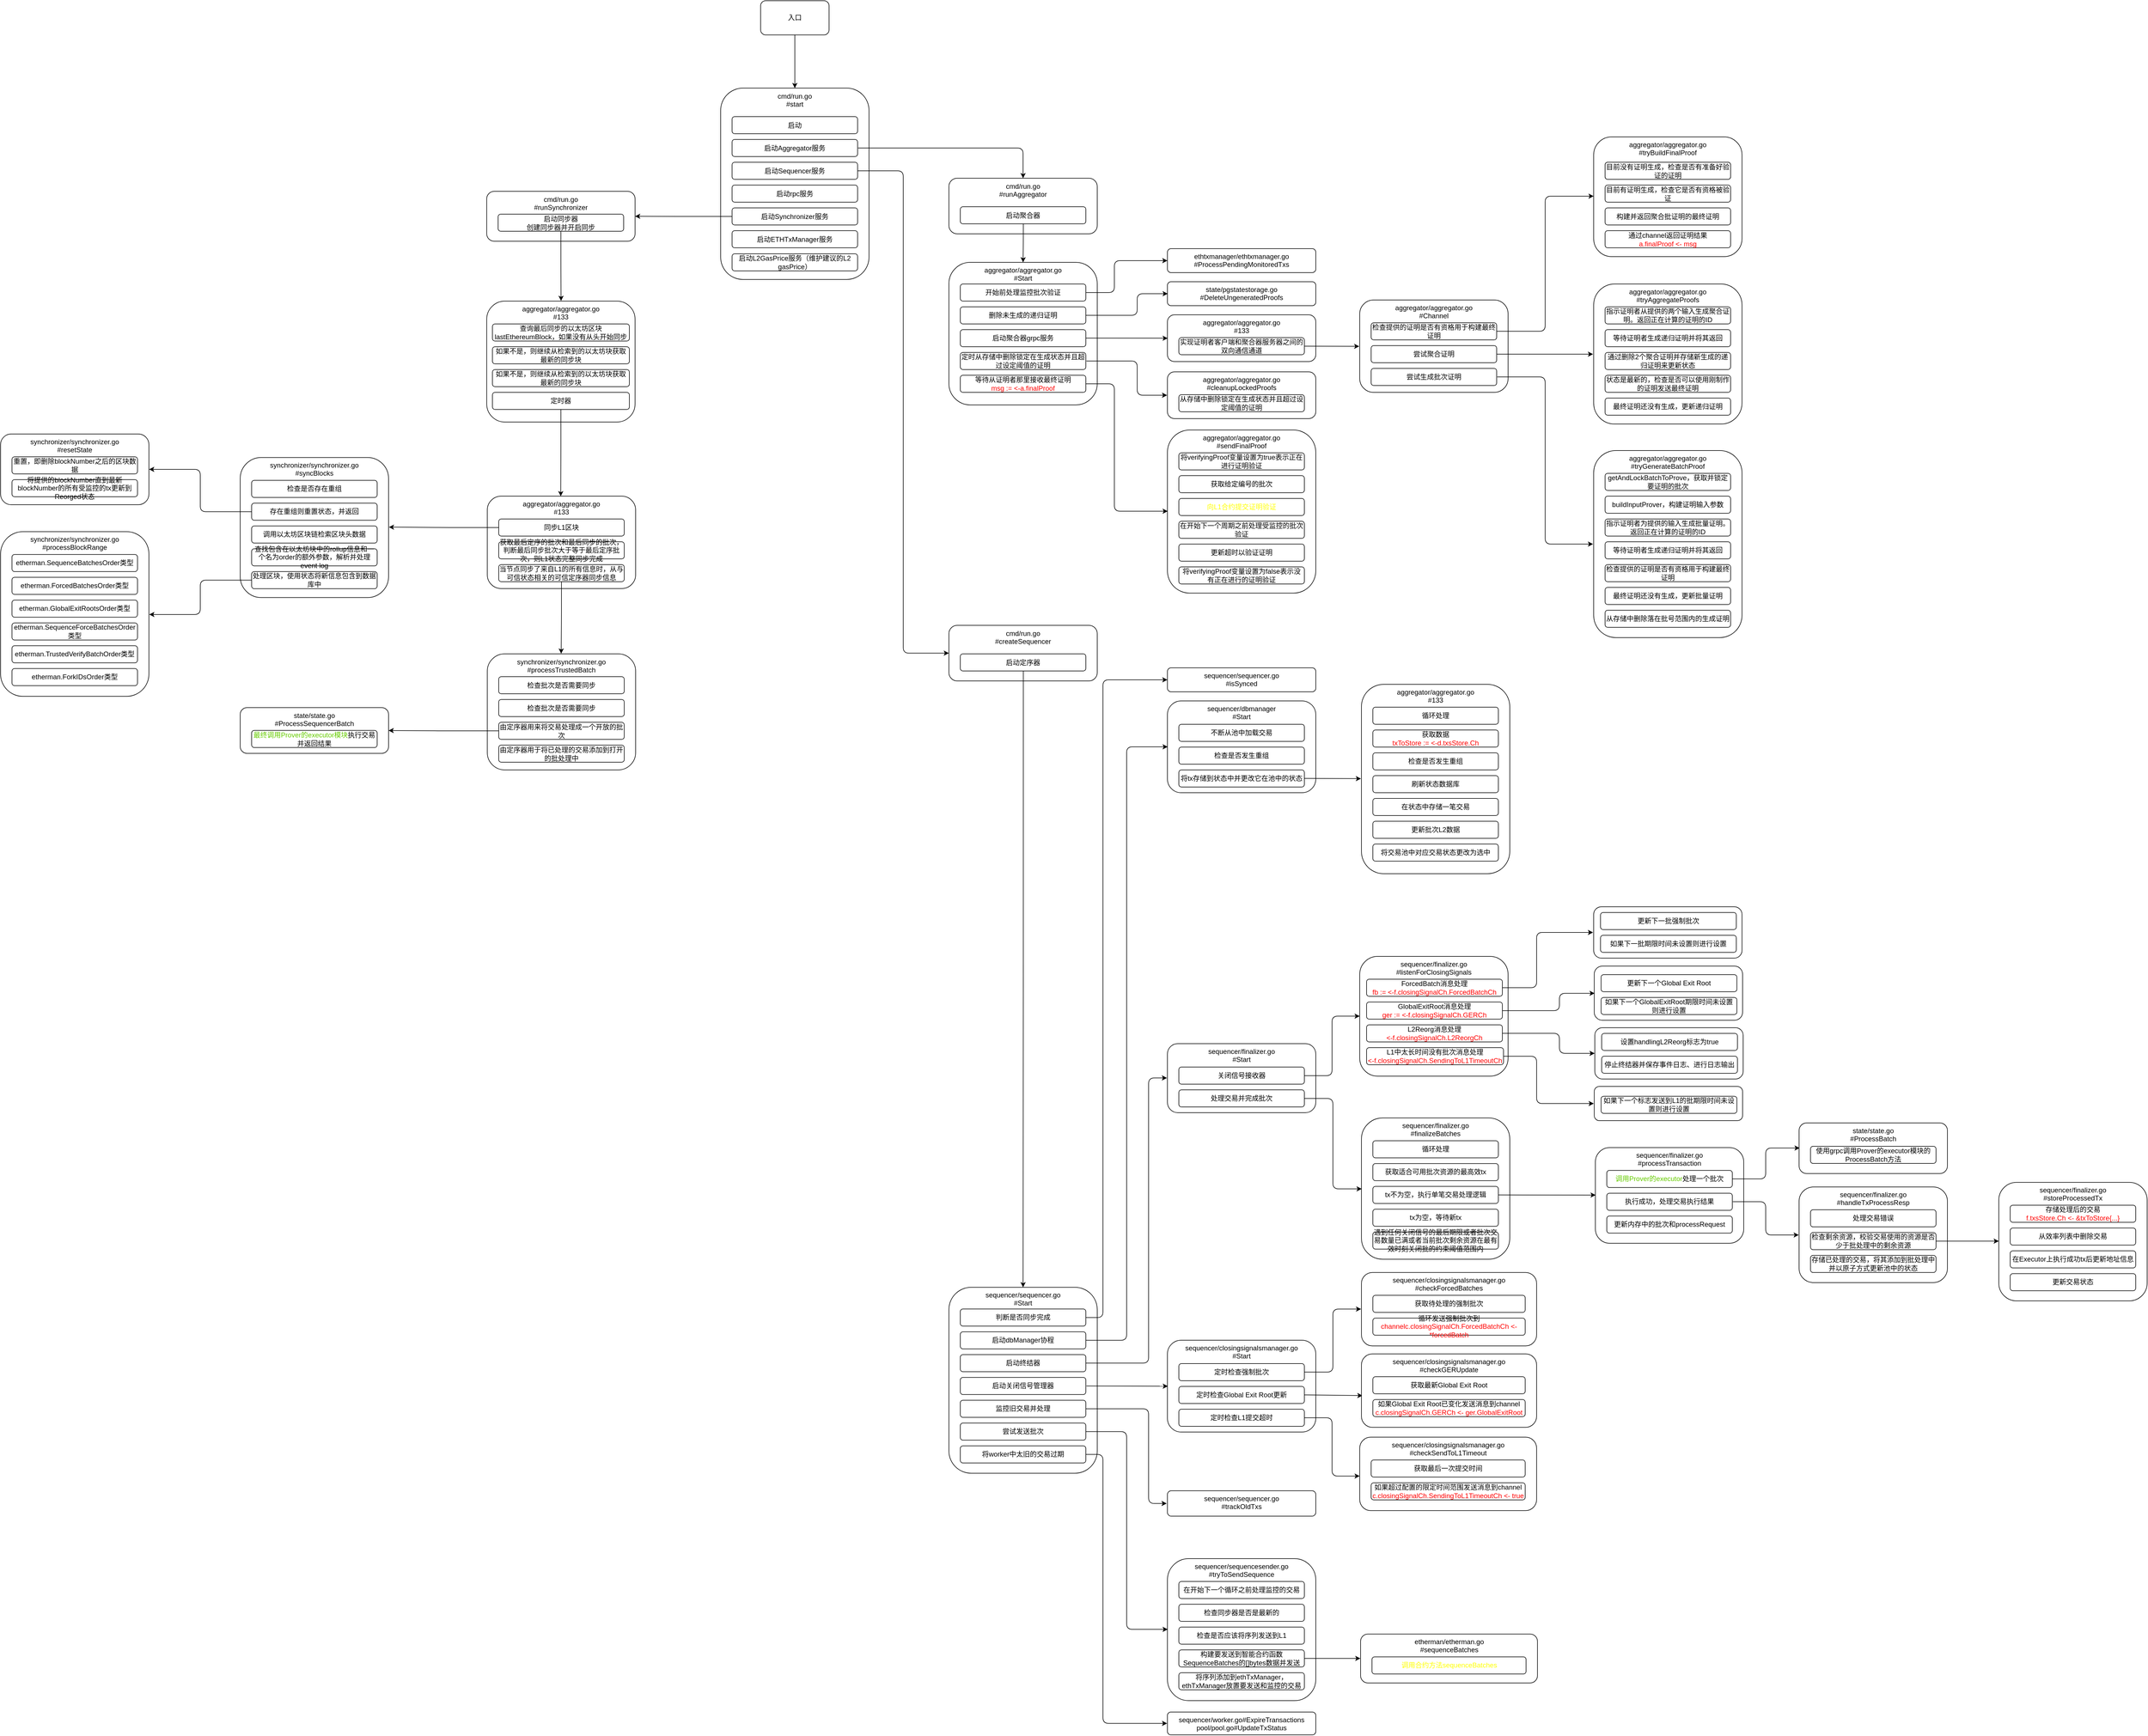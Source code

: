 <mxfile>
    <diagram id="nHAlPSVTd2bLyVDuzLK_" name="Page-1">
        <mxGraphModel dx="9383" dy="3329" grid="1" gridSize="10" guides="1" tooltips="1" connect="0" arrows="1" fold="1" page="1" pageScale="1" pageWidth="827" pageHeight="1169" math="0" shadow="0">
            <root>
                <mxCell id="0"/>
                <mxCell id="1" parent="0"/>
                <mxCell id="245" value="ethtxmanager/ethtxmanager.go&lt;br&gt;#ProcessPendingMonitoredTxs" style="whiteSpace=wrap;html=1;rounded=1;verticalAlign=top;movable=0;resizable=0;rotatable=0;deletable=0;editable=0;connectable=0;" parent="1" vertex="1">
                    <mxGeometry x="-1087" y="46" width="260" height="42" as="geometry"/>
                </mxCell>
                <mxCell id="252" value="aggregator/aggregator.go&lt;br&gt;#Start" style="whiteSpace=wrap;html=1;rounded=1;verticalAlign=top;movable=0;resizable=0;rotatable=0;deletable=0;editable=0;connectable=0;" parent="1" vertex="1">
                    <mxGeometry x="-1470" y="70" width="260" height="250" as="geometry"/>
                </mxCell>
                <mxCell id="wpUrbpQFlTFq2Zsuffso-551" value="" style="edgeStyle=orthogonalEdgeStyle;html=1;entryX=0.002;entryY=0.5;entryDx=0;entryDy=0;entryPerimeter=0;exitX=0.998;exitY=0.495;exitDx=0;exitDy=0;exitPerimeter=0;movable=0;resizable=0;rotatable=0;deletable=0;editable=0;connectable=0;" edge="1" parent="1" source="254" target="wpUrbpQFlTFq2Zsuffso-549">
                    <mxGeometry relative="1" as="geometry">
                        <Array as="points">
                            <mxPoint x="-1140" y="163"/>
                            <mxPoint x="-1140" y="125"/>
                        </Array>
                    </mxGeometry>
                </mxCell>
                <mxCell id="254" value="删除未生成的递归证明" style="rounded=1;whiteSpace=wrap;html=1;movable=0;resizable=0;rotatable=0;deletable=0;editable=0;connectable=0;" parent="1" vertex="1">
                    <mxGeometry x="-1450" y="148" width="220" height="30" as="geometry"/>
                </mxCell>
                <mxCell id="256" style="html=1;exitX=1;exitY=0.5;exitDx=0;exitDy=0;entryX=0;entryY=0.5;entryDx=0;entryDy=0;movable=0;resizable=0;rotatable=0;deletable=0;editable=0;connectable=0;edgeStyle=orthogonalEdgeStyle;" parent="1" source="255" target="245" edge="1">
                    <mxGeometry relative="1" as="geometry">
                        <Array as="points">
                            <mxPoint x="-1180" y="123"/>
                            <mxPoint x="-1180" y="67"/>
                        </Array>
                    </mxGeometry>
                </mxCell>
                <mxCell id="255" value="开始前处理监控批次验证" style="rounded=1;whiteSpace=wrap;html=1;movable=0;resizable=0;rotatable=0;deletable=0;editable=0;connectable=0;" parent="1" vertex="1">
                    <mxGeometry x="-1450" y="108" width="220" height="30" as="geometry"/>
                </mxCell>
                <mxCell id="305" value="cmd/run.go&lt;br&gt;#runAggregator" style="whiteSpace=wrap;html=1;rounded=1;verticalAlign=top;movable=0;resizable=0;rotatable=0;deletable=0;editable=0;connectable=0;" parent="1" vertex="1">
                    <mxGeometry x="-1470" y="-77.5" width="260" height="97.5" as="geometry"/>
                </mxCell>
                <mxCell id="307" value="启动聚合器" style="rounded=1;whiteSpace=wrap;html=1;movable=0;resizable=0;rotatable=0;deletable=0;editable=0;connectable=0;" parent="1" vertex="1">
                    <mxGeometry x="-1450" y="-27.5" width="220" height="30" as="geometry"/>
                </mxCell>
                <mxCell id="310" style="edgeStyle=orthogonalEdgeStyle;html=1;exitX=0.502;exitY=1;exitDx=0;exitDy=0;entryX=0.5;entryY=0;entryDx=0;entryDy=0;movable=0;resizable=0;rotatable=0;deletable=0;editable=0;connectable=0;exitPerimeter=0;" parent="1" source="307" target="252" edge="1">
                    <mxGeometry relative="1" as="geometry">
                        <mxPoint x="-1340" y="122.5" as="sourcePoint"/>
                    </mxGeometry>
                </mxCell>
                <mxCell id="TS-1ozfXXY_XZwINqG7y-356" value="" style="edgeStyle=orthogonalEdgeStyle;rounded=0;orthogonalLoop=1;jettySize=auto;html=1;movable=0;resizable=0;rotatable=0;deletable=0;editable=0;connectable=0;" parent="1" source="TS-1ozfXXY_XZwINqG7y-355" target="311" edge="1">
                    <mxGeometry relative="1" as="geometry"/>
                </mxCell>
                <mxCell id="311" value="cmd/run.go&lt;br&gt;#start" style="whiteSpace=wrap;html=1;rounded=1;verticalAlign=top;movable=0;resizable=0;rotatable=0;deletable=0;editable=0;connectable=0;" parent="1" vertex="1">
                    <mxGeometry x="-1870" y="-235.5" width="260" height="335.5" as="geometry"/>
                </mxCell>
                <mxCell id="312" value="启动Aggregator服务" style="rounded=1;whiteSpace=wrap;html=1;movable=0;resizable=0;rotatable=0;deletable=0;editable=0;connectable=0;" parent="1" vertex="1">
                    <mxGeometry x="-1850" y="-145.5" width="220" height="30" as="geometry"/>
                </mxCell>
                <mxCell id="313" value="启动" style="rounded=1;whiteSpace=wrap;html=1;movable=0;resizable=0;rotatable=0;deletable=0;editable=0;connectable=0;" parent="1" vertex="1">
                    <mxGeometry x="-1850" y="-185.5" width="220" height="30" as="geometry"/>
                </mxCell>
                <mxCell id="314" value="启动rpc服务" style="rounded=1;whiteSpace=wrap;html=1;movable=0;resizable=0;rotatable=0;deletable=0;editable=0;connectable=0;" parent="1" vertex="1">
                    <mxGeometry x="-1850" y="-65.5" width="220" height="30" as="geometry"/>
                </mxCell>
                <mxCell id="wpUrbpQFlTFq2Zsuffso-786" value="" style="edgeStyle=orthogonalEdgeStyle;html=1;fontColor=#66CC00;entryX=0;entryY=0.5;entryDx=0;entryDy=0;entryPerimeter=0;exitX=0.997;exitY=0.5;exitDx=0;exitDy=0;exitPerimeter=0;movable=0;resizable=0;rotatable=0;deletable=0;editable=0;connectable=0;" edge="1" parent="1" source="315" target="wpUrbpQFlTFq2Zsuffso-614">
                    <mxGeometry relative="1" as="geometry"/>
                </mxCell>
                <mxCell id="315" value="启动Sequencer服务" style="rounded=1;whiteSpace=wrap;html=1;movable=0;resizable=0;rotatable=0;deletable=0;editable=0;connectable=0;" parent="1" vertex="1">
                    <mxGeometry x="-1850" y="-105.5" width="220" height="30" as="geometry"/>
                </mxCell>
                <mxCell id="319" style="edgeStyle=orthogonalEdgeStyle;html=1;exitX=1.004;exitY=0.5;exitDx=0;exitDy=0;movable=0;resizable=0;rotatable=0;deletable=0;editable=0;connectable=0;exitPerimeter=0;" parent="1" source="312" target="305" edge="1">
                    <mxGeometry relative="1" as="geometry"/>
                </mxCell>
                <mxCell id="317" value="启动ETHTxManager服务" style="rounded=1;whiteSpace=wrap;html=1;movable=0;resizable=0;rotatable=0;deletable=0;editable=0;connectable=0;" parent="1" vertex="1">
                    <mxGeometry x="-1850" y="14.5" width="220" height="30" as="geometry"/>
                </mxCell>
                <mxCell id="wpUrbpQFlTFq2Zsuffso-800" value="" style="edgeStyle=orthogonalEdgeStyle;html=1;fontColor=#66CC00;" edge="1" parent="1" source="318" target="wpUrbpQFlTFq2Zsuffso-787">
                    <mxGeometry relative="1" as="geometry"/>
                </mxCell>
                <mxCell id="318" value="启动Synchronizer服务" style="rounded=1;whiteSpace=wrap;html=1;movable=1;resizable=1;rotatable=1;deletable=1;editable=1;connectable=1;" parent="1" vertex="1">
                    <mxGeometry x="-1850" y="-25.5" width="220" height="30" as="geometry"/>
                </mxCell>
                <mxCell id="TS-1ozfXXY_XZwINqG7y-355" value="入口" style="whiteSpace=wrap;html=1;verticalAlign=middle;rounded=1;movable=0;resizable=0;rotatable=0;deletable=0;editable=0;connectable=0;" parent="1" vertex="1">
                    <mxGeometry x="-1800" y="-388.75" width="120" height="60" as="geometry"/>
                </mxCell>
                <mxCell id="wpUrbpQFlTFq2Zsuffso-539" value="启动L2GasPrice服务（维护建议的L2 gasPrice）" style="rounded=1;whiteSpace=wrap;html=1;movable=0;resizable=0;rotatable=0;deletable=0;editable=0;connectable=0;" vertex="1" parent="1">
                    <mxGeometry x="-1850" y="55" width="220" height="30" as="geometry"/>
                </mxCell>
                <mxCell id="wpUrbpQFlTFq2Zsuffso-605" value="" style="edgeStyle=orthogonalEdgeStyle;html=1;fontColor=#FF0000;entryX=-0.002;entryY=0.5;entryDx=0;entryDy=0;entryPerimeter=0;exitX=1.005;exitY=0.5;exitDx=0;exitDy=0;exitPerimeter=0;movable=0;resizable=0;rotatable=0;deletable=0;editable=0;connectable=0;" edge="1" parent="1" source="wpUrbpQFlTFq2Zsuffso-542" target="wpUrbpQFlTFq2Zsuffso-602">
                    <mxGeometry relative="1" as="geometry">
                        <Array as="points">
                            <mxPoint x="-1140" y="243"/>
                            <mxPoint x="-1140" y="303"/>
                        </Array>
                    </mxGeometry>
                </mxCell>
                <mxCell id="wpUrbpQFlTFq2Zsuffso-542" value="定时从存储中删除锁定在生成状态并且超过设定阈值的证明" style="rounded=1;whiteSpace=wrap;html=1;movable=0;resizable=0;rotatable=0;deletable=0;editable=0;connectable=0;" vertex="1" parent="1">
                    <mxGeometry x="-1450" y="228" width="220" height="30" as="geometry"/>
                </mxCell>
                <mxCell id="wpUrbpQFlTFq2Zsuffso-593" value="" style="html=1;fontColor=#FF0000;entryX=0.002;entryY=0.501;entryDx=0;entryDy=0;entryPerimeter=0;exitX=0.998;exitY=0.495;exitDx=0;exitDy=0;exitPerimeter=0;movable=0;resizable=0;rotatable=0;deletable=0;editable=0;connectable=0;" edge="1" parent="1" source="wpUrbpQFlTFq2Zsuffso-543" target="wpUrbpQFlTFq2Zsuffso-545">
                    <mxGeometry relative="1" as="geometry"/>
                </mxCell>
                <mxCell id="wpUrbpQFlTFq2Zsuffso-543" value="启动聚合器grpc服务" style="rounded=1;whiteSpace=wrap;html=1;movable=0;resizable=0;rotatable=0;deletable=0;editable=0;connectable=0;" vertex="1" parent="1">
                    <mxGeometry x="-1450" y="188" width="220" height="30" as="geometry"/>
                </mxCell>
                <mxCell id="wpUrbpQFlTFq2Zsuffso-607" value="" style="edgeStyle=orthogonalEdgeStyle;html=1;fontColor=#FF0000;entryX=0.002;entryY=0.498;entryDx=0;entryDy=0;entryPerimeter=0;exitX=1.002;exitY=0.5;exitDx=0;exitDy=0;exitPerimeter=0;movable=0;resizable=0;rotatable=0;deletable=0;editable=0;connectable=0;" edge="1" parent="1" source="wpUrbpQFlTFq2Zsuffso-544" target="wpUrbpQFlTFq2Zsuffso-594">
                    <mxGeometry relative="1" as="geometry">
                        <Array as="points">
                            <mxPoint x="-1180" y="283"/>
                            <mxPoint x="-1180" y="506"/>
                        </Array>
                    </mxGeometry>
                </mxCell>
                <mxCell id="wpUrbpQFlTFq2Zsuffso-544" value="等待从证明者那里接收最终证明&lt;br&gt;&lt;font color=&quot;#ff0000&quot;&gt;msg := &amp;lt;-a.finalProof&lt;/font&gt;" style="rounded=1;whiteSpace=wrap;html=1;movable=0;resizable=0;rotatable=0;deletable=0;editable=0;connectable=0;" vertex="1" parent="1">
                    <mxGeometry x="-1450" y="268" width="220" height="30" as="geometry"/>
                </mxCell>
                <mxCell id="wpUrbpQFlTFq2Zsuffso-545" value="aggregator/aggregator.go&lt;br&gt;#133" style="whiteSpace=wrap;html=1;rounded=1;verticalAlign=top;movable=0;resizable=0;rotatable=0;deletable=0;editable=0;connectable=0;" vertex="1" parent="1">
                    <mxGeometry x="-1087" y="162" width="260" height="82" as="geometry"/>
                </mxCell>
                <mxCell id="wpUrbpQFlTFq2Zsuffso-562" value="" style="edgeStyle=none;html=1;fontColor=#FF0000;entryX=-0.003;entryY=0.502;entryDx=0;entryDy=0;entryPerimeter=0;exitX=1.003;exitY=0.5;exitDx=0;exitDy=0;exitPerimeter=0;movable=0;resizable=0;rotatable=0;deletable=0;editable=0;connectable=0;" edge="1" parent="1" source="wpUrbpQFlTFq2Zsuffso-548" target="wpUrbpQFlTFq2Zsuffso-554">
                    <mxGeometry relative="1" as="geometry"/>
                </mxCell>
                <mxCell id="wpUrbpQFlTFq2Zsuffso-548" value="实现证明者客户端和聚合器服务器之间的双向通信通道" style="rounded=1;whiteSpace=wrap;html=1;movable=0;resizable=0;rotatable=0;deletable=0;editable=0;connectable=0;" vertex="1" parent="1">
                    <mxGeometry x="-1067" y="202" width="220" height="30" as="geometry"/>
                </mxCell>
                <mxCell id="wpUrbpQFlTFq2Zsuffso-549" value="state/pgstatestorage.go&lt;br&gt;#DeleteUngeneratedProofs" style="whiteSpace=wrap;html=1;rounded=1;verticalAlign=top;movable=0;resizable=0;rotatable=0;deletable=0;editable=0;connectable=0;" vertex="1" parent="1">
                    <mxGeometry x="-1087" y="104" width="260" height="42" as="geometry"/>
                </mxCell>
                <mxCell id="wpUrbpQFlTFq2Zsuffso-554" value="aggregator/aggregator.go&lt;br&gt;#Channel" style="whiteSpace=wrap;html=1;rounded=1;verticalAlign=top;movable=0;resizable=0;rotatable=0;deletable=0;editable=0;connectable=0;" vertex="1" parent="1">
                    <mxGeometry x="-750" y="136" width="260" height="162" as="geometry"/>
                </mxCell>
                <mxCell id="wpUrbpQFlTFq2Zsuffso-589" value="" style="edgeStyle=orthogonalEdgeStyle;html=1;fontColor=#FF0000;entryX=-0.004;entryY=0.5;entryDx=0;entryDy=0;entryPerimeter=0;exitX=1.004;exitY=0.497;exitDx=0;exitDy=0;exitPerimeter=0;movable=0;resizable=0;rotatable=0;deletable=0;editable=0;connectable=0;" edge="1" parent="1" source="wpUrbpQFlTFq2Zsuffso-555" target="wpUrbpQFlTFq2Zsuffso-571">
                    <mxGeometry relative="1" as="geometry"/>
                </mxCell>
                <mxCell id="wpUrbpQFlTFq2Zsuffso-555" value="尝试生成批次证明" style="rounded=1;whiteSpace=wrap;html=1;movable=0;resizable=0;rotatable=0;deletable=0;editable=0;connectable=0;" vertex="1" parent="1">
                    <mxGeometry x="-730" y="256" width="220" height="30" as="geometry"/>
                </mxCell>
                <mxCell id="wpUrbpQFlTFq2Zsuffso-587" value="" style="edgeStyle=none;html=1;fontColor=#FF0000;entryX=-0.004;entryY=0.501;entryDx=0;entryDy=0;entryPerimeter=0;movable=0;resizable=0;rotatable=0;deletable=0;editable=0;connectable=0;" edge="1" parent="1" source="wpUrbpQFlTFq2Zsuffso-556" target="wpUrbpQFlTFq2Zsuffso-579">
                    <mxGeometry relative="1" as="geometry"/>
                </mxCell>
                <mxCell id="wpUrbpQFlTFq2Zsuffso-556" value="尝试聚合证明" style="rounded=1;whiteSpace=wrap;html=1;movable=0;resizable=0;rotatable=0;deletable=0;editable=0;connectable=0;" vertex="1" parent="1">
                    <mxGeometry x="-730" y="216" width="220" height="30" as="geometry"/>
                </mxCell>
                <mxCell id="wpUrbpQFlTFq2Zsuffso-591" value="" style="edgeStyle=orthogonalEdgeStyle;html=1;fontColor=#FF0000;entryX=0;entryY=0.495;entryDx=0;entryDy=0;entryPerimeter=0;exitX=0.998;exitY=0.497;exitDx=0;exitDy=0;exitPerimeter=0;movable=0;resizable=0;rotatable=0;deletable=0;editable=0;connectable=0;" edge="1" parent="1" source="wpUrbpQFlTFq2Zsuffso-557" target="wpUrbpQFlTFq2Zsuffso-563">
                    <mxGeometry relative="1" as="geometry"/>
                </mxCell>
                <mxCell id="wpUrbpQFlTFq2Zsuffso-557" value="检查提供的证明是否有资格用于构建最终证明" style="rounded=1;whiteSpace=wrap;html=1;movable=0;resizable=0;rotatable=0;deletable=0;editable=0;connectable=0;" vertex="1" parent="1">
                    <mxGeometry x="-730" y="176" width="220" height="30" as="geometry"/>
                </mxCell>
                <mxCell id="wpUrbpQFlTFq2Zsuffso-563" value="aggregator/aggregator.go&lt;br&gt;#tryBuildFinalProof" style="whiteSpace=wrap;html=1;rounded=1;verticalAlign=top;movable=0;resizable=0;rotatable=0;deletable=0;editable=0;connectable=0;" vertex="1" parent="1">
                    <mxGeometry x="-340" y="-150" width="260" height="210" as="geometry"/>
                </mxCell>
                <mxCell id="wpUrbpQFlTFq2Zsuffso-564" value="目前有证明生成，检查它是否有资格被验证" style="rounded=1;whiteSpace=wrap;html=1;movable=0;resizable=0;rotatable=0;deletable=0;editable=0;connectable=0;" vertex="1" parent="1">
                    <mxGeometry x="-320" y="-65.5" width="220" height="30" as="geometry"/>
                </mxCell>
                <mxCell id="wpUrbpQFlTFq2Zsuffso-565" value="执行maticchain监听器" style="rounded=1;whiteSpace=wrap;html=1;movable=0;resizable=0;rotatable=0;deletable=0;editable=0;connectable=0;" vertex="1" parent="1">
                    <mxGeometry x="-320" y="-105.5" width="220" height="30" as="geometry"/>
                </mxCell>
                <mxCell id="wpUrbpQFlTFq2Zsuffso-568" value="通过channel返回证明结果&lt;br&gt;&lt;font color=&quot;#ff0000&quot;&gt;a.finalProof &amp;lt;- msg&lt;/font&gt;" style="rounded=1;whiteSpace=wrap;html=1;movable=0;resizable=0;rotatable=0;deletable=0;editable=0;connectable=0;" vertex="1" parent="1">
                    <mxGeometry x="-320" y="14.5" width="220" height="30" as="geometry"/>
                </mxCell>
                <mxCell id="wpUrbpQFlTFq2Zsuffso-569" value="构建并返回聚合批证明的最终证明" style="rounded=1;whiteSpace=wrap;html=1;movable=0;resizable=0;rotatable=0;deletable=0;editable=0;connectable=0;" vertex="1" parent="1">
                    <mxGeometry x="-320" y="-25.5" width="220" height="30" as="geometry"/>
                </mxCell>
                <mxCell id="wpUrbpQFlTFq2Zsuffso-571" value="aggregator/aggregator.go&lt;br&gt;#tryGenerateBatchProof" style="whiteSpace=wrap;html=1;rounded=1;verticalAlign=top;movable=0;resizable=0;rotatable=0;deletable=0;editable=0;connectable=0;" vertex="1" parent="1">
                    <mxGeometry x="-340" y="400" width="260" height="328" as="geometry"/>
                </mxCell>
                <mxCell id="wpUrbpQFlTFq2Zsuffso-572" value="指示证明者为提供的输入生成批量证明。返回正在计算的证明的ID" style="rounded=1;whiteSpace=wrap;html=1;movable=0;resizable=0;rotatable=0;deletable=0;editable=0;connectable=0;" vertex="1" parent="1">
                    <mxGeometry x="-320" y="520" width="220" height="30" as="geometry"/>
                </mxCell>
                <mxCell id="wpUrbpQFlTFq2Zsuffso-573" value="buildInputProver，构建证明输入参数" style="rounded=1;whiteSpace=wrap;html=1;movable=0;resizable=0;rotatable=0;deletable=0;editable=0;connectable=0;" vertex="1" parent="1">
                    <mxGeometry x="-320" y="480" width="220" height="30" as="geometry"/>
                </mxCell>
                <mxCell id="wpUrbpQFlTFq2Zsuffso-574" value="getAndLockBatchToProve，获取并锁定要证明的批次" style="rounded=1;whiteSpace=wrap;html=1;movable=0;resizable=0;rotatable=0;deletable=0;editable=0;connectable=0;" vertex="1" parent="1">
                    <mxGeometry x="-320" y="440" width="220" height="30" as="geometry"/>
                </mxCell>
                <mxCell id="wpUrbpQFlTFq2Zsuffso-575" value="最终证明还没有生成，更新批量证明" style="rounded=1;whiteSpace=wrap;html=1;movable=0;resizable=0;rotatable=0;deletable=0;editable=0;connectable=0;" vertex="1" parent="1">
                    <mxGeometry x="-320" y="640" width="220" height="30" as="geometry"/>
                </mxCell>
                <mxCell id="wpUrbpQFlTFq2Zsuffso-576" value="检查提供的证明是否有资格用于构建最终证明" style="rounded=1;whiteSpace=wrap;html=1;movable=0;resizable=0;rotatable=0;deletable=0;editable=0;connectable=0;" vertex="1" parent="1">
                    <mxGeometry x="-320" y="600" width="220" height="30" as="geometry"/>
                </mxCell>
                <mxCell id="wpUrbpQFlTFq2Zsuffso-577" value="等待证明者生成递归证明并将其返回" style="rounded=1;whiteSpace=wrap;html=1;movable=0;resizable=0;rotatable=0;deletable=0;editable=0;connectable=0;" vertex="1" parent="1">
                    <mxGeometry x="-320" y="560" width="220" height="30" as="geometry"/>
                </mxCell>
                <mxCell id="wpUrbpQFlTFq2Zsuffso-578" value="从存储中删除落在批号范围内的生成证明" style="rounded=1;whiteSpace=wrap;html=1;movable=0;resizable=0;rotatable=0;deletable=0;editable=0;connectable=0;" vertex="1" parent="1">
                    <mxGeometry x="-320" y="680" width="220" height="30" as="geometry"/>
                </mxCell>
                <mxCell id="wpUrbpQFlTFq2Zsuffso-579" value="aggregator/aggregator.go&lt;br&gt;#tryAggregateProofs" style="whiteSpace=wrap;html=1;rounded=1;verticalAlign=top;movable=0;resizable=0;rotatable=0;deletable=0;editable=0;connectable=0;" vertex="1" parent="1">
                    <mxGeometry x="-340" y="108" width="260" height="245.5" as="geometry"/>
                </mxCell>
                <mxCell id="wpUrbpQFlTFq2Zsuffso-580" value="通过删除2个聚合证明并存储新生成的递归证明来更新状态" style="rounded=1;whiteSpace=wrap;html=1;movable=0;resizable=0;rotatable=0;deletable=0;editable=0;connectable=0;" vertex="1" parent="1">
                    <mxGeometry x="-320" y="228" width="220" height="30" as="geometry"/>
                </mxCell>
                <mxCell id="wpUrbpQFlTFq2Zsuffso-581" value="等待证明者生成递归证明并将其返回" style="rounded=1;whiteSpace=wrap;html=1;movable=0;resizable=0;rotatable=0;deletable=0;editable=0;connectable=0;" vertex="1" parent="1">
                    <mxGeometry x="-320" y="188" width="220" height="30" as="geometry"/>
                </mxCell>
                <mxCell id="wpUrbpQFlTFq2Zsuffso-582" value="指示证明者从提供的两个输入生成聚合证明。返回正在计算的证明的ID" style="rounded=1;whiteSpace=wrap;html=1;movable=0;resizable=0;rotatable=0;deletable=0;editable=0;connectable=0;" vertex="1" parent="1">
                    <mxGeometry x="-320" y="148" width="220" height="30" as="geometry"/>
                </mxCell>
                <mxCell id="wpUrbpQFlTFq2Zsuffso-583" value="最终证明还没有生成，更新递归证明" style="rounded=1;whiteSpace=wrap;html=1;movable=0;resizable=0;rotatable=0;deletable=0;editable=0;connectable=0;" vertex="1" parent="1">
                    <mxGeometry x="-320" y="308" width="220" height="30" as="geometry"/>
                </mxCell>
                <mxCell id="wpUrbpQFlTFq2Zsuffso-584" value="状态是最新的，检查是否可以使用刚制作的证明发送最终证明" style="rounded=1;whiteSpace=wrap;html=1;movable=0;resizable=0;rotatable=0;deletable=0;editable=0;connectable=0;" vertex="1" parent="1">
                    <mxGeometry x="-320" y="268" width="220" height="30" as="geometry"/>
                </mxCell>
                <mxCell id="wpUrbpQFlTFq2Zsuffso-585" value="目前没有证明生成，检查是否有准备好验证的证明" style="rounded=1;whiteSpace=wrap;html=1;movable=0;resizable=0;rotatable=0;deletable=0;editable=0;connectable=0;" vertex="1" parent="1">
                    <mxGeometry x="-320" y="-105.5" width="220" height="30" as="geometry"/>
                </mxCell>
                <mxCell id="wpUrbpQFlTFq2Zsuffso-594" value="aggregator/aggregator.go&lt;br&gt;#sendFinalProof" style="whiteSpace=wrap;html=1;rounded=1;verticalAlign=top;movable=0;resizable=0;rotatable=0;deletable=0;editable=0;connectable=0;" vertex="1" parent="1">
                    <mxGeometry x="-1087" y="364" width="260" height="286" as="geometry"/>
                </mxCell>
                <mxCell id="wpUrbpQFlTFq2Zsuffso-595" value="&lt;font color=&quot;#ffff00&quot;&gt;向L1合约提交证明验证&lt;/font&gt;" style="rounded=1;whiteSpace=wrap;html=1;movable=0;resizable=0;rotatable=0;deletable=0;editable=0;connectable=0;" vertex="1" parent="1">
                    <mxGeometry x="-1067" y="484" width="220" height="30" as="geometry"/>
                </mxCell>
                <mxCell id="wpUrbpQFlTFq2Zsuffso-596" value="获取给定编号的批次" style="rounded=1;whiteSpace=wrap;html=1;movable=0;resizable=0;rotatable=0;deletable=0;editable=0;connectable=0;" vertex="1" parent="1">
                    <mxGeometry x="-1067" y="444" width="220" height="30" as="geometry"/>
                </mxCell>
                <mxCell id="wpUrbpQFlTFq2Zsuffso-597" value="将verifyingProof变量设置为true表示正在进行证明验证" style="rounded=1;whiteSpace=wrap;html=1;movable=0;resizable=0;rotatable=0;deletable=0;editable=0;connectable=0;" vertex="1" parent="1">
                    <mxGeometry x="-1067" y="404" width="220" height="30" as="geometry"/>
                </mxCell>
                <mxCell id="wpUrbpQFlTFq2Zsuffso-598" value="将verifyingProof变量设置为false表示没有正在进行的证明验证" style="rounded=1;whiteSpace=wrap;html=1;movable=0;resizable=0;rotatable=0;deletable=0;editable=0;connectable=0;" vertex="1" parent="1">
                    <mxGeometry x="-1067" y="604" width="220" height="30" as="geometry"/>
                </mxCell>
                <mxCell id="wpUrbpQFlTFq2Zsuffso-599" value="更新超时以验证证明" style="rounded=1;whiteSpace=wrap;html=1;movable=0;resizable=0;rotatable=0;deletable=0;editable=0;connectable=0;" vertex="1" parent="1">
                    <mxGeometry x="-1067" y="564" width="220" height="30" as="geometry"/>
                </mxCell>
                <mxCell id="wpUrbpQFlTFq2Zsuffso-600" value="在开始下一个周期之前处理受监控的批次验证" style="rounded=1;whiteSpace=wrap;html=1;movable=0;resizable=0;rotatable=0;deletable=0;editable=0;connectable=0;" vertex="1" parent="1">
                    <mxGeometry x="-1067" y="524" width="220" height="30" as="geometry"/>
                </mxCell>
                <mxCell id="wpUrbpQFlTFq2Zsuffso-602" value="aggregator/aggregator.go&lt;br&gt;#cleanupLockedProofs" style="whiteSpace=wrap;html=1;rounded=1;verticalAlign=top;movable=0;resizable=0;rotatable=0;deletable=0;editable=0;connectable=0;" vertex="1" parent="1">
                    <mxGeometry x="-1087" y="262" width="260" height="82" as="geometry"/>
                </mxCell>
                <mxCell id="wpUrbpQFlTFq2Zsuffso-603" value="从存储中删除锁定在生成状态并且超过设定阈值的证明" style="rounded=1;whiteSpace=wrap;html=1;movable=0;resizable=0;rotatable=0;deletable=0;editable=0;connectable=0;" vertex="1" parent="1">
                    <mxGeometry x="-1067" y="302" width="220" height="30" as="geometry"/>
                </mxCell>
                <mxCell id="wpUrbpQFlTFq2Zsuffso-608" value="sequencer/sequencer.go&lt;br&gt;#isSynced" style="whiteSpace=wrap;html=1;rounded=1;verticalAlign=top;movable=0;resizable=0;rotatable=0;deletable=0;editable=0;connectable=0;" vertex="1" parent="1">
                    <mxGeometry x="-1087" y="781" width="260" height="42" as="geometry"/>
                </mxCell>
                <mxCell id="wpUrbpQFlTFq2Zsuffso-609" value="sequencer/sequencer.go&lt;br&gt;#Start" style="whiteSpace=wrap;html=1;rounded=1;verticalAlign=top;movable=0;resizable=0;rotatable=0;deletable=0;editable=0;connectable=0;" vertex="1" parent="1">
                    <mxGeometry x="-1470" y="1867.25" width="260" height="326" as="geometry"/>
                </mxCell>
                <mxCell id="wpUrbpQFlTFq2Zsuffso-610" value="" style="html=1;entryX=0.002;entryY=0.5;entryDx=0;entryDy=0;entryPerimeter=0;exitX=0.998;exitY=0.495;exitDx=0;exitDy=0;exitPerimeter=0;edgeStyle=orthogonalEdgeStyle;movable=0;resizable=0;rotatable=0;deletable=0;editable=0;connectable=0;" edge="1" parent="1" source="wpUrbpQFlTFq2Zsuffso-611" target="wpUrbpQFlTFq2Zsuffso-626">
                    <mxGeometry relative="1" as="geometry"/>
                </mxCell>
                <mxCell id="wpUrbpQFlTFq2Zsuffso-611" value="启动dbManager协程" style="rounded=1;whiteSpace=wrap;html=1;movable=0;resizable=0;rotatable=0;deletable=0;editable=0;connectable=0;" vertex="1" parent="1">
                    <mxGeometry x="-1450" y="1945.25" width="220" height="30" as="geometry"/>
                </mxCell>
                <mxCell id="wpUrbpQFlTFq2Zsuffso-612" style="html=1;exitX=1;exitY=0.5;exitDx=0;exitDy=0;entryX=0;entryY=0.5;entryDx=0;entryDy=0;movable=0;resizable=0;rotatable=0;deletable=0;editable=0;connectable=0;edgeStyle=orthogonalEdgeStyle;" edge="1" parent="1" source="wpUrbpQFlTFq2Zsuffso-613" target="wpUrbpQFlTFq2Zsuffso-608">
                    <mxGeometry relative="1" as="geometry">
                        <Array as="points">
                            <mxPoint x="-1200" y="1920"/>
                            <mxPoint x="-1200" y="802"/>
                        </Array>
                    </mxGeometry>
                </mxCell>
                <mxCell id="wpUrbpQFlTFq2Zsuffso-613" value="判断是否同步完成" style="rounded=1;whiteSpace=wrap;html=1;movable=0;resizable=0;rotatable=0;deletable=0;editable=0;connectable=0;" vertex="1" parent="1">
                    <mxGeometry x="-1450" y="1905.25" width="220" height="30" as="geometry"/>
                </mxCell>
                <mxCell id="wpUrbpQFlTFq2Zsuffso-614" value="cmd/run.go&lt;br&gt;#createSequencer" style="whiteSpace=wrap;html=1;rounded=1;verticalAlign=top;movable=0;resizable=0;rotatable=0;deletable=0;editable=0;connectable=0;" vertex="1" parent="1">
                    <mxGeometry x="-1470" y="706.5" width="260" height="97.5" as="geometry"/>
                </mxCell>
                <mxCell id="wpUrbpQFlTFq2Zsuffso-615" value="启动定序器" style="rounded=1;whiteSpace=wrap;html=1;movable=0;resizable=0;rotatable=0;deletable=0;editable=0;connectable=0;" vertex="1" parent="1">
                    <mxGeometry x="-1450" y="756.5" width="220" height="30" as="geometry"/>
                </mxCell>
                <mxCell id="wpUrbpQFlTFq2Zsuffso-616" style="edgeStyle=orthogonalEdgeStyle;html=1;exitX=0.502;exitY=1;exitDx=0;exitDy=0;entryX=0.5;entryY=0;entryDx=0;entryDy=0;movable=0;resizable=0;rotatable=0;deletable=0;editable=0;connectable=0;exitPerimeter=0;" edge="1" parent="1" source="wpUrbpQFlTFq2Zsuffso-615" target="wpUrbpQFlTFq2Zsuffso-609">
                    <mxGeometry relative="1" as="geometry">
                        <mxPoint x="-1340" y="906.5" as="sourcePoint"/>
                    </mxGeometry>
                </mxCell>
                <mxCell id="wpUrbpQFlTFq2Zsuffso-617" value="" style="html=1;fontColor=#FF0000;entryX=0.003;entryY=0.501;entryDx=0;entryDy=0;entryPerimeter=0;exitX=1.005;exitY=0.5;exitDx=0;exitDy=0;exitPerimeter=0;movable=0;resizable=0;rotatable=0;deletable=0;editable=0;connectable=0;" edge="1" parent="1" source="wpUrbpQFlTFq2Zsuffso-618" target="wpUrbpQFlTFq2Zsuffso-672">
                    <mxGeometry relative="1" as="geometry">
                        <mxPoint x="-1087.52" y="1087" as="targetPoint"/>
                    </mxGeometry>
                </mxCell>
                <mxCell id="wpUrbpQFlTFq2Zsuffso-618" value="启动关闭信号管理器" style="rounded=1;whiteSpace=wrap;html=1;movable=0;resizable=0;rotatable=0;deletable=0;editable=0;connectable=0;" vertex="1" parent="1">
                    <mxGeometry x="-1450" y="2025.25" width="220" height="30" as="geometry"/>
                </mxCell>
                <mxCell id="wpUrbpQFlTFq2Zsuffso-619" value="" style="html=1;fontColor=#FF0000;entryX=-0.003;entryY=0.497;entryDx=0;entryDy=0;entryPerimeter=0;exitX=0.998;exitY=0.495;exitDx=0;exitDy=0;exitPerimeter=0;edgeStyle=orthogonalEdgeStyle;movable=0;resizable=0;rotatable=0;deletable=0;editable=0;connectable=0;" edge="1" parent="1" source="wpUrbpQFlTFq2Zsuffso-620" target="wpUrbpQFlTFq2Zsuffso-668">
                    <mxGeometry relative="1" as="geometry">
                        <mxPoint x="-1086.48" y="987.082" as="targetPoint"/>
                        <Array as="points">
                            <mxPoint x="-1120" y="2000"/>
                            <mxPoint x="-1120" y="1500"/>
                        </Array>
                    </mxGeometry>
                </mxCell>
                <mxCell id="wpUrbpQFlTFq2Zsuffso-620" value="启动终结器" style="rounded=1;whiteSpace=wrap;html=1;movable=0;resizable=0;rotatable=0;deletable=0;editable=0;connectable=0;" vertex="1" parent="1">
                    <mxGeometry x="-1450" y="1985.25" width="220" height="30" as="geometry"/>
                </mxCell>
                <mxCell id="wpUrbpQFlTFq2Zsuffso-621" value="" style="html=1;fontColor=#FF0000;entryX=0.002;entryY=0.498;entryDx=0;entryDy=0;entryPerimeter=0;exitX=0.999;exitY=0.498;exitDx=0;exitDy=0;exitPerimeter=0;edgeStyle=orthogonalEdgeStyle;movable=0;resizable=0;rotatable=0;deletable=0;editable=0;connectable=0;" edge="1" parent="1" source="wpUrbpQFlTFq2Zsuffso-663" target="wpUrbpQFlTFq2Zsuffso-654">
                    <mxGeometry relative="1" as="geometry"/>
                </mxCell>
                <mxCell id="wpUrbpQFlTFq2Zsuffso-684" value="" style="edgeStyle=orthogonalEdgeStyle;html=1;fontColor=#FFFF00;entryX=-0.005;entryY=0.5;entryDx=0;entryDy=0;entryPerimeter=0;exitX=1.001;exitY=0.502;exitDx=0;exitDy=0;exitPerimeter=0;movable=0;resizable=0;rotatable=0;deletable=0;editable=0;connectable=0;" edge="1" parent="1" source="wpUrbpQFlTFq2Zsuffso-622" target="wpUrbpQFlTFq2Zsuffso-676">
                    <mxGeometry relative="1" as="geometry">
                        <Array as="points">
                            <mxPoint x="-1120" y="2080"/>
                            <mxPoint x="-1120" y="2246"/>
                        </Array>
                    </mxGeometry>
                </mxCell>
                <mxCell id="wpUrbpQFlTFq2Zsuffso-622" value="监控旧交易并处理" style="rounded=1;whiteSpace=wrap;html=1;movable=0;resizable=0;rotatable=0;deletable=0;editable=0;connectable=0;" vertex="1" parent="1">
                    <mxGeometry x="-1450" y="2065.25" width="220" height="30" as="geometry"/>
                </mxCell>
                <mxCell id="wpUrbpQFlTFq2Zsuffso-626" value="sequencer/dbmanager&lt;br&gt;#Start" style="whiteSpace=wrap;html=1;rounded=1;verticalAlign=top;movable=0;resizable=0;rotatable=0;deletable=0;editable=0;connectable=0;" vertex="1" parent="1">
                    <mxGeometry x="-1087" y="839" width="260" height="161" as="geometry"/>
                </mxCell>
                <mxCell id="wpUrbpQFlTFq2Zsuffso-654" value="sequencer/sequencesender.go&lt;br&gt;#tryToSendSequence" style="whiteSpace=wrap;html=1;rounded=1;verticalAlign=top;movable=0;resizable=0;rotatable=0;deletable=0;editable=0;connectable=0;" vertex="1" parent="1">
                    <mxGeometry x="-1087" y="2343" width="260" height="249" as="geometry"/>
                </mxCell>
                <mxCell id="wpUrbpQFlTFq2Zsuffso-656" value="检查同步器是否是最新的" style="rounded=1;whiteSpace=wrap;html=1;movable=0;resizable=0;rotatable=0;deletable=0;editable=0;connectable=0;" vertex="1" parent="1">
                    <mxGeometry x="-1067" y="2423" width="220" height="30" as="geometry"/>
                </mxCell>
                <mxCell id="wpUrbpQFlTFq2Zsuffso-657" value="在开始下一个循环之前处理监控的交易" style="rounded=1;whiteSpace=wrap;html=1;movable=0;resizable=0;rotatable=0;deletable=0;editable=0;connectable=0;" vertex="1" parent="1">
                    <mxGeometry x="-1067" y="2383" width="220" height="30" as="geometry"/>
                </mxCell>
                <mxCell id="wpUrbpQFlTFq2Zsuffso-658" value="将序列添加到ethTxManager，ethTxManager放置要发送和监控的交易" style="rounded=1;whiteSpace=wrap;html=1;movable=0;resizable=0;rotatable=0;deletable=0;editable=0;connectable=0;" vertex="1" parent="1">
                    <mxGeometry x="-1067" y="2543" width="220" height="30" as="geometry"/>
                </mxCell>
                <mxCell id="wpUrbpQFlTFq2Zsuffso-784" value="" style="edgeStyle=none;html=1;fontColor=#FFFF00;entryX=-0.001;entryY=0.498;entryDx=0;entryDy=0;entryPerimeter=0;movable=0;resizable=0;rotatable=0;deletable=0;editable=0;connectable=0;" edge="1" parent="1" source="wpUrbpQFlTFq2Zsuffso-659" target="wpUrbpQFlTFq2Zsuffso-781">
                    <mxGeometry relative="1" as="geometry"/>
                </mxCell>
                <mxCell id="wpUrbpQFlTFq2Zsuffso-659" value="构建要发送到智能合约函数SequenceBatches的[]bytes数据并发送" style="rounded=1;whiteSpace=wrap;html=1;movable=0;resizable=0;rotatable=0;deletable=0;editable=0;connectable=0;" vertex="1" parent="1">
                    <mxGeometry x="-1067" y="2503" width="220" height="30" as="geometry"/>
                </mxCell>
                <mxCell id="wpUrbpQFlTFq2Zsuffso-660" value="检查是否应该将序列发送到L1" style="rounded=1;whiteSpace=wrap;html=1;movable=0;resizable=0;rotatable=0;deletable=0;editable=0;connectable=0;" vertex="1" parent="1">
                    <mxGeometry x="-1067" y="2463" width="220" height="30" as="geometry"/>
                </mxCell>
                <mxCell id="wpUrbpQFlTFq2Zsuffso-663" value="尝试发送批次" style="rounded=1;whiteSpace=wrap;html=1;movable=0;resizable=0;rotatable=0;deletable=0;editable=0;connectable=0;" vertex="1" parent="1">
                    <mxGeometry x="-1450" y="2105.25" width="220" height="30" as="geometry"/>
                </mxCell>
                <mxCell id="wpUrbpQFlTFq2Zsuffso-682" value="" style="edgeStyle=orthogonalEdgeStyle;html=1;fontColor=#FFFF00;entryX=-0.002;entryY=0.497;entryDx=0;entryDy=0;entryPerimeter=0;exitX=0.998;exitY=0.502;exitDx=0;exitDy=0;exitPerimeter=0;movable=0;resizable=0;rotatable=0;deletable=0;editable=0;connectable=0;" edge="1" parent="1" source="wpUrbpQFlTFq2Zsuffso-664" target="wpUrbpQFlTFq2Zsuffso-680">
                    <mxGeometry relative="1" as="geometry">
                        <Array as="points">
                            <mxPoint x="-1200" y="2160"/>
                            <mxPoint x="-1200" y="2632"/>
                        </Array>
                    </mxGeometry>
                </mxCell>
                <mxCell id="wpUrbpQFlTFq2Zsuffso-664" value="将worker中太旧的交易过期" style="rounded=1;whiteSpace=wrap;html=1;movable=0;resizable=0;rotatable=0;deletable=0;editable=0;connectable=0;" vertex="1" parent="1">
                    <mxGeometry x="-1450" y="2145.25" width="220" height="30" as="geometry"/>
                </mxCell>
                <mxCell id="wpUrbpQFlTFq2Zsuffso-665" value="不断从池中加载交易" style="rounded=1;whiteSpace=wrap;html=1;movable=0;resizable=0;rotatable=0;deletable=0;editable=0;connectable=0;" vertex="1" parent="1">
                    <mxGeometry x="-1067" y="880" width="220" height="30" as="geometry"/>
                </mxCell>
                <mxCell id="wpUrbpQFlTFq2Zsuffso-690" value="" style="edgeStyle=none;html=1;fontColor=#FFFF00;entryX=-0.003;entryY=0.498;entryDx=0;entryDy=0;entryPerimeter=0;exitX=0.995;exitY=0.497;exitDx=0;exitDy=0;exitPerimeter=0;movable=0;resizable=0;rotatable=0;deletable=0;editable=0;connectable=0;" edge="1" parent="1" source="wpUrbpQFlTFq2Zsuffso-666" target="wpUrbpQFlTFq2Zsuffso-685">
                    <mxGeometry relative="1" as="geometry"/>
                </mxCell>
                <mxCell id="wpUrbpQFlTFq2Zsuffso-666" value="将tx存储到状态中并更改它在池中的状态" style="rounded=1;whiteSpace=wrap;html=1;movable=0;resizable=0;rotatable=0;deletable=0;editable=0;connectable=0;" vertex="1" parent="1">
                    <mxGeometry x="-1067" y="960" width="220" height="30" as="geometry"/>
                </mxCell>
                <mxCell id="wpUrbpQFlTFq2Zsuffso-667" value="检查是否发生重组" style="rounded=1;whiteSpace=wrap;html=1;movable=0;resizable=0;rotatable=0;deletable=0;editable=0;connectable=0;" vertex="1" parent="1">
                    <mxGeometry x="-1067" y="920" width="220" height="30" as="geometry"/>
                </mxCell>
                <mxCell id="wpUrbpQFlTFq2Zsuffso-668" value="sequencer/finalizer.go&lt;br&gt;#Start" style="whiteSpace=wrap;html=1;rounded=1;verticalAlign=top;movable=0;resizable=0;rotatable=0;deletable=0;editable=0;connectable=0;" vertex="1" parent="1">
                    <mxGeometry x="-1087" y="1440" width="260" height="121" as="geometry"/>
                </mxCell>
                <mxCell id="wpUrbpQFlTFq2Zsuffso-711" value="" style="edgeStyle=orthogonalEdgeStyle;html=1;fontColor=#FF0000;entryX=0;entryY=0.499;entryDx=0;entryDy=0;entryPerimeter=0;exitX=1;exitY=0.504;exitDx=0;exitDy=0;exitPerimeter=0;movable=0;resizable=0;rotatable=0;deletable=0;editable=0;connectable=0;" edge="1" parent="1" source="wpUrbpQFlTFq2Zsuffso-669" target="wpUrbpQFlTFq2Zsuffso-695">
                    <mxGeometry relative="1" as="geometry"/>
                </mxCell>
                <mxCell id="wpUrbpQFlTFq2Zsuffso-669" value="关闭信号接收器" style="rounded=1;whiteSpace=wrap;html=1;movable=0;resizable=0;rotatable=0;deletable=0;editable=0;connectable=0;" vertex="1" parent="1">
                    <mxGeometry x="-1067" y="1481" width="220" height="30" as="geometry"/>
                </mxCell>
                <mxCell id="wpUrbpQFlTFq2Zsuffso-712" value="" style="edgeStyle=orthogonalEdgeStyle;html=1;fontColor=#FF0000;entryX=0.002;entryY=0.502;entryDx=0;entryDy=0;entryPerimeter=0;exitX=1;exitY=0.504;exitDx=0;exitDy=0;exitPerimeter=0;movable=0;resizable=0;rotatable=0;deletable=0;editable=0;connectable=0;" edge="1" parent="1" source="wpUrbpQFlTFq2Zsuffso-671" target="wpUrbpQFlTFq2Zsuffso-703">
                    <mxGeometry relative="1" as="geometry"/>
                </mxCell>
                <mxCell id="wpUrbpQFlTFq2Zsuffso-671" value="处理交易并完成批次" style="rounded=1;whiteSpace=wrap;html=1;movable=0;resizable=0;rotatable=0;deletable=0;editable=0;connectable=0;" vertex="1" parent="1">
                    <mxGeometry x="-1067" y="1521" width="220" height="30" as="geometry"/>
                </mxCell>
                <mxCell id="wpUrbpQFlTFq2Zsuffso-672" value="sequencer/closingsignalsmanager.go&lt;br&gt;#Start" style="whiteSpace=wrap;html=1;rounded=1;verticalAlign=top;movable=0;resizable=0;rotatable=0;deletable=0;editable=0;connectable=0;" vertex="1" parent="1">
                    <mxGeometry x="-1087" y="1960" width="260" height="161" as="geometry"/>
                </mxCell>
                <mxCell id="wpUrbpQFlTFq2Zsuffso-776" value="" style="edgeStyle=orthogonalEdgeStyle;html=1;fontColor=#FF0000;entryX=-0.002;entryY=0.498;entryDx=0;entryDy=0;entryPerimeter=0;exitX=1;exitY=0.495;exitDx=0;exitDy=0;exitPerimeter=0;movable=0;resizable=0;rotatable=0;deletable=0;editable=0;connectable=0;" edge="1" parent="1" source="wpUrbpQFlTFq2Zsuffso-673" target="wpUrbpQFlTFq2Zsuffso-766">
                    <mxGeometry relative="1" as="geometry"/>
                </mxCell>
                <mxCell id="wpUrbpQFlTFq2Zsuffso-673" value="定时检查强制批次" style="rounded=1;whiteSpace=wrap;html=1;movable=0;resizable=0;rotatable=0;deletable=0;editable=0;connectable=0;" vertex="1" parent="1">
                    <mxGeometry x="-1067" y="2001" width="220" height="30" as="geometry"/>
                </mxCell>
                <mxCell id="wpUrbpQFlTFq2Zsuffso-780" value="" style="edgeStyle=orthogonalEdgeStyle;html=1;fontColor=#FF0000;entryX=0;entryY=0.53;entryDx=0;entryDy=0;entryPerimeter=0;exitX=0.998;exitY=0.5;exitDx=0;exitDy=0;exitPerimeter=0;movable=0;resizable=0;rotatable=0;deletable=0;editable=0;connectable=0;" edge="1" parent="1" source="wpUrbpQFlTFq2Zsuffso-674" target="wpUrbpQFlTFq2Zsuffso-773">
                    <mxGeometry relative="1" as="geometry"/>
                </mxCell>
                <mxCell id="wpUrbpQFlTFq2Zsuffso-674" value="定时检查L1提交超时" style="rounded=1;whiteSpace=wrap;html=1;movable=0;resizable=0;rotatable=0;deletable=0;editable=0;connectable=0;" vertex="1" parent="1">
                    <mxGeometry x="-1067" y="2081" width="220" height="30" as="geometry"/>
                </mxCell>
                <mxCell id="wpUrbpQFlTFq2Zsuffso-779" value="" style="edgeStyle=none;html=1;fontColor=#FF0000;entryX=0.006;entryY=0.568;entryDx=0;entryDy=0;entryPerimeter=0;exitX=0.995;exitY=0.495;exitDx=0;exitDy=0;exitPerimeter=0;movable=0;resizable=0;rotatable=0;deletable=0;editable=0;connectable=0;" edge="1" parent="1" source="wpUrbpQFlTFq2Zsuffso-675" target="wpUrbpQFlTFq2Zsuffso-770">
                    <mxGeometry relative="1" as="geometry"/>
                </mxCell>
                <mxCell id="wpUrbpQFlTFq2Zsuffso-675" value="定时检查Global Exit Root更新" style="rounded=1;whiteSpace=wrap;html=1;movable=0;resizable=0;rotatable=0;deletable=0;editable=0;connectable=0;" vertex="1" parent="1">
                    <mxGeometry x="-1067" y="2041" width="220" height="30" as="geometry"/>
                </mxCell>
                <mxCell id="wpUrbpQFlTFq2Zsuffso-676" value="sequencer/sequencer.go&lt;br&gt;#trackOldTxs" style="whiteSpace=wrap;html=1;rounded=1;verticalAlign=top;movable=0;resizable=0;rotatable=0;deletable=0;editable=0;connectable=0;" vertex="1" parent="1">
                    <mxGeometry x="-1087" y="2224" width="260" height="44.5" as="geometry"/>
                </mxCell>
                <mxCell id="wpUrbpQFlTFq2Zsuffso-680" value="sequencer/worker.go#ExpireTransactions&lt;br&gt;pool/pool.go#UpdateTxStatus" style="whiteSpace=wrap;html=1;rounded=1;verticalAlign=top;movable=0;resizable=0;rotatable=0;deletable=0;editable=0;connectable=0;" vertex="1" parent="1">
                    <mxGeometry x="-1087" y="2612" width="260" height="40" as="geometry"/>
                </mxCell>
                <mxCell id="wpUrbpQFlTFq2Zsuffso-685" value="aggregator/aggregator.go&lt;br&gt;#133" style="whiteSpace=wrap;html=1;rounded=1;verticalAlign=top;movable=0;resizable=0;rotatable=0;deletable=0;editable=0;connectable=0;" vertex="1" parent="1">
                    <mxGeometry x="-747" y="810" width="260" height="332" as="geometry"/>
                </mxCell>
                <mxCell id="wpUrbpQFlTFq2Zsuffso-686" value="检查是否发生重组" style="rounded=1;whiteSpace=wrap;html=1;movable=0;resizable=0;rotatable=0;deletable=0;editable=0;connectable=0;" vertex="1" parent="1">
                    <mxGeometry x="-727" y="930" width="220" height="30" as="geometry"/>
                </mxCell>
                <mxCell id="wpUrbpQFlTFq2Zsuffso-687" value="获取数据&lt;br&gt;&lt;font color=&quot;#ff0000&quot;&gt;txToStore := &amp;lt;-d.txsStore.Ch&lt;/font&gt;" style="rounded=1;whiteSpace=wrap;html=1;movable=0;resizable=0;rotatable=0;deletable=0;editable=0;connectable=0;" vertex="1" parent="1">
                    <mxGeometry x="-727" y="890" width="220" height="30" as="geometry"/>
                </mxCell>
                <mxCell id="wpUrbpQFlTFq2Zsuffso-688" value="循环处理" style="rounded=1;whiteSpace=wrap;html=1;movable=0;resizable=0;rotatable=0;deletable=0;editable=0;connectable=0;" vertex="1" parent="1">
                    <mxGeometry x="-727" y="850" width="220" height="30" as="geometry"/>
                </mxCell>
                <mxCell id="wpUrbpQFlTFq2Zsuffso-691" value="更新批次L2数据" style="rounded=1;whiteSpace=wrap;html=1;movable=0;resizable=0;rotatable=0;deletable=0;editable=0;connectable=0;" vertex="1" parent="1">
                    <mxGeometry x="-727" y="1050" width="220" height="30" as="geometry"/>
                </mxCell>
                <mxCell id="wpUrbpQFlTFq2Zsuffso-692" value="在状态中存储一笔交易" style="rounded=1;whiteSpace=wrap;html=1;movable=0;resizable=0;rotatable=0;deletable=0;editable=0;connectable=0;" vertex="1" parent="1">
                    <mxGeometry x="-727" y="1010" width="220" height="30" as="geometry"/>
                </mxCell>
                <mxCell id="wpUrbpQFlTFq2Zsuffso-693" value="刷新状态数据库" style="rounded=1;whiteSpace=wrap;html=1;movable=0;resizable=0;rotatable=0;deletable=0;editable=0;connectable=0;" vertex="1" parent="1">
                    <mxGeometry x="-727" y="970" width="220" height="30" as="geometry"/>
                </mxCell>
                <mxCell id="wpUrbpQFlTFq2Zsuffso-694" value="将交易池中对应交易状态更改为选中" style="rounded=1;whiteSpace=wrap;html=1;movable=0;resizable=0;rotatable=0;deletable=0;editable=0;connectable=0;" vertex="1" parent="1">
                    <mxGeometry x="-727" y="1090" width="220" height="30" as="geometry"/>
                </mxCell>
                <mxCell id="wpUrbpQFlTFq2Zsuffso-695" value="sequencer/finalizer.go&lt;br&gt;#listenForClosingSignals" style="whiteSpace=wrap;html=1;rounded=1;verticalAlign=top;movable=0;resizable=0;rotatable=0;deletable=0;editable=0;connectable=0;" vertex="1" parent="1">
                    <mxGeometry x="-750" y="1287" width="260" height="210" as="geometry"/>
                </mxCell>
                <mxCell id="wpUrbpQFlTFq2Zsuffso-734" value="" style="edgeStyle=orthogonalEdgeStyle;html=1;fontColor=#FF0000;entryX=-0.001;entryY=0.5;entryDx=0;entryDy=0;entryPerimeter=0;exitX=0.999;exitY=0.496;exitDx=0;exitDy=0;exitPerimeter=0;movable=0;resizable=0;rotatable=0;deletable=0;editable=0;connectable=0;" edge="1" parent="1" source="wpUrbpQFlTFq2Zsuffso-696" target="wpUrbpQFlTFq2Zsuffso-721">
                    <mxGeometry relative="1" as="geometry">
                        <Array as="points">
                            <mxPoint x="-400" y="1422"/>
                            <mxPoint x="-400" y="1457"/>
                        </Array>
                    </mxGeometry>
                </mxCell>
                <mxCell id="wpUrbpQFlTFq2Zsuffso-696" value="L2Reorg消息处理&lt;br&gt;&lt;font color=&quot;#ff0000&quot;&gt;&amp;lt;-f.closingSignalCh.L2ReorgCh&lt;/font&gt;" style="rounded=1;whiteSpace=wrap;html=1;movable=0;resizable=0;rotatable=0;deletable=0;editable=0;connectable=0;" vertex="1" parent="1">
                    <mxGeometry x="-738" y="1407" width="238" height="30" as="geometry"/>
                </mxCell>
                <mxCell id="wpUrbpQFlTFq2Zsuffso-732" value="" style="edgeStyle=orthogonalEdgeStyle;html=1;fontColor=#FF0000;entryX=0.003;entryY=0.502;entryDx=0;entryDy=0;entryPerimeter=0;exitX=0.999;exitY=0.504;exitDx=0;exitDy=0;exitPerimeter=0;movable=0;resizable=0;rotatable=0;deletable=0;editable=0;connectable=0;" edge="1" parent="1" source="wpUrbpQFlTFq2Zsuffso-697" target="wpUrbpQFlTFq2Zsuffso-718">
                    <mxGeometry relative="1" as="geometry">
                        <Array as="points">
                            <mxPoint x="-400" y="1382"/>
                            <mxPoint x="-400" y="1352"/>
                        </Array>
                    </mxGeometry>
                </mxCell>
                <mxCell id="wpUrbpQFlTFq2Zsuffso-697" value="GlobalExitRoot消息处理&lt;br&gt;&lt;font color=&quot;#ff0000&quot;&gt;ger := &amp;lt;-f.closingSignalCh.GERCh&lt;/font&gt;" style="rounded=1;whiteSpace=wrap;html=1;movable=0;resizable=0;rotatable=0;deletable=0;editable=0;connectable=0;" vertex="1" parent="1">
                    <mxGeometry x="-738" y="1367" width="238" height="30" as="geometry"/>
                </mxCell>
                <mxCell id="wpUrbpQFlTFq2Zsuffso-730" value="" style="edgeStyle=orthogonalEdgeStyle;html=1;fontColor=#FF0000;entryX=-0.004;entryY=0.5;entryDx=0;entryDy=0;entryPerimeter=0;exitX=0.998;exitY=0.496;exitDx=0;exitDy=0;exitPerimeter=0;movable=0;resizable=0;rotatable=0;deletable=0;editable=0;connectable=0;" edge="1" parent="1" source="wpUrbpQFlTFq2Zsuffso-698" target="wpUrbpQFlTFq2Zsuffso-713">
                    <mxGeometry relative="1" as="geometry">
                        <Array as="points">
                            <mxPoint x="-440" y="1342"/>
                            <mxPoint x="-440" y="1245"/>
                        </Array>
                    </mxGeometry>
                </mxCell>
                <mxCell id="wpUrbpQFlTFq2Zsuffso-698" value="ForcedBatch消息处理&lt;br&gt;&lt;font color=&quot;#ff0000&quot;&gt;fb := &amp;lt;-f.closingSignalCh.ForcedBatchCh&lt;/font&gt;" style="rounded=1;whiteSpace=wrap;html=1;movable=0;resizable=0;rotatable=0;deletable=0;editable=0;connectable=0;" vertex="1" parent="1">
                    <mxGeometry x="-738" y="1327" width="238" height="30" as="geometry"/>
                </mxCell>
                <mxCell id="wpUrbpQFlTFq2Zsuffso-736" value="" style="edgeStyle=orthogonalEdgeStyle;html=1;fontColor=#FF0000;entryX=-0.003;entryY=0.5;entryDx=0;entryDy=0;entryPerimeter=0;exitX=1;exitY=0.504;exitDx=0;exitDy=0;exitPerimeter=0;movable=0;resizable=0;rotatable=0;deletable=0;editable=0;connectable=0;" edge="1" parent="1" source="wpUrbpQFlTFq2Zsuffso-701" target="wpUrbpQFlTFq2Zsuffso-724">
                    <mxGeometry relative="1" as="geometry">
                        <Array as="points">
                            <mxPoint x="-440" y="1462"/>
                            <mxPoint x="-440" y="1545"/>
                        </Array>
                    </mxGeometry>
                </mxCell>
                <mxCell id="wpUrbpQFlTFq2Zsuffso-701" value="L1中太长时间没有批次消息处理&lt;br&gt;&lt;font color=&quot;#ff0000&quot;&gt;&amp;lt;-f.closingSignalCh.SendingToL1TimeoutCh&lt;/font&gt;" style="rounded=1;whiteSpace=wrap;html=1;movable=0;resizable=0;rotatable=0;deletable=0;editable=0;connectable=0;" vertex="1" parent="1">
                    <mxGeometry x="-738" y="1447" width="240" height="30" as="geometry"/>
                </mxCell>
                <mxCell id="wpUrbpQFlTFq2Zsuffso-703" value="sequencer/finalizer.go&lt;br&gt;#finalizeBatches" style="whiteSpace=wrap;html=1;rounded=1;verticalAlign=top;movable=0;resizable=0;rotatable=0;deletable=0;editable=0;connectable=0;" vertex="1" parent="1">
                    <mxGeometry x="-747" y="1570.25" width="260" height="247.75" as="geometry"/>
                </mxCell>
                <mxCell id="wpUrbpQFlTFq2Zsuffso-764" value="" style="edgeStyle=none;html=1;fontColor=#FF0000;entryX=0.002;entryY=0.496;entryDx=0;entryDy=0;entryPerimeter=0;exitX=0.997;exitY=0.501;exitDx=0;exitDy=0;exitPerimeter=0;movable=0;resizable=0;rotatable=0;deletable=0;editable=0;connectable=0;" edge="1" parent="1" source="wpUrbpQFlTFq2Zsuffso-704" target="wpUrbpQFlTFq2Zsuffso-737">
                    <mxGeometry relative="1" as="geometry"/>
                </mxCell>
                <mxCell id="wpUrbpQFlTFq2Zsuffso-704" value="tx不为空，执行单笔交易处理逻辑" style="rounded=1;whiteSpace=wrap;html=1;movable=0;resizable=0;rotatable=0;deletable=0;editable=0;connectable=0;" vertex="1" parent="1">
                    <mxGeometry x="-727" y="1690.25" width="220" height="30" as="geometry"/>
                </mxCell>
                <mxCell id="wpUrbpQFlTFq2Zsuffso-705" value="获取适合可用批次资源的最高效tx" style="rounded=1;whiteSpace=wrap;html=1;movable=0;resizable=0;rotatable=0;deletable=0;editable=0;connectable=0;" vertex="1" parent="1">
                    <mxGeometry x="-727" y="1650.25" width="220" height="30" as="geometry"/>
                </mxCell>
                <mxCell id="wpUrbpQFlTFq2Zsuffso-706" value="循环处理" style="rounded=1;whiteSpace=wrap;html=1;movable=0;resizable=0;rotatable=0;deletable=0;editable=0;connectable=0;" vertex="1" parent="1">
                    <mxGeometry x="-727" y="1610.25" width="220" height="30" as="geometry"/>
                </mxCell>
                <mxCell id="wpUrbpQFlTFq2Zsuffso-708" value="遇到任何关闭信号的最后期限或者批次交易数量已满或者当前批次剩余资源在最有效时刻关闭批的约束阈值范围内" style="rounded=1;whiteSpace=wrap;html=1;movable=0;resizable=0;rotatable=0;deletable=0;editable=0;connectable=0;" vertex="1" parent="1">
                    <mxGeometry x="-727" y="1770.25" width="220" height="30" as="geometry"/>
                </mxCell>
                <mxCell id="wpUrbpQFlTFq2Zsuffso-709" value="tx为空，等待新tx" style="rounded=1;whiteSpace=wrap;html=1;movable=0;resizable=0;rotatable=0;deletable=0;editable=0;connectable=0;" vertex="1" parent="1">
                    <mxGeometry x="-727" y="1730.25" width="220" height="30" as="geometry"/>
                </mxCell>
                <mxCell id="wpUrbpQFlTFq2Zsuffso-713" value="" style="whiteSpace=wrap;html=1;rounded=1;verticalAlign=top;movable=0;resizable=0;rotatable=0;deletable=0;editable=0;connectable=0;" vertex="1" parent="1">
                    <mxGeometry x="-340" y="1200" width="260" height="90" as="geometry"/>
                </mxCell>
                <mxCell id="wpUrbpQFlTFq2Zsuffso-715" value="如果下一批期限时间未设置则进行设置" style="rounded=1;whiteSpace=wrap;html=1;movable=0;resizable=0;rotatable=0;deletable=0;editable=0;connectable=0;" vertex="1" parent="1">
                    <mxGeometry x="-328" y="1250" width="238" height="30" as="geometry"/>
                </mxCell>
                <mxCell id="wpUrbpQFlTFq2Zsuffso-716" value="更新下一批强制批次" style="rounded=1;whiteSpace=wrap;html=1;movable=0;resizable=0;rotatable=0;deletable=0;editable=0;connectable=0;" vertex="1" parent="1">
                    <mxGeometry x="-328" y="1210" width="238" height="30" as="geometry"/>
                </mxCell>
                <mxCell id="wpUrbpQFlTFq2Zsuffso-718" value="" style="whiteSpace=wrap;html=1;rounded=1;verticalAlign=top;movable=0;resizable=0;rotatable=0;deletable=0;editable=0;connectable=0;" vertex="1" parent="1">
                    <mxGeometry x="-339" y="1304" width="260" height="95" as="geometry"/>
                </mxCell>
                <mxCell id="wpUrbpQFlTFq2Zsuffso-719" value="如果下一个GlobalExitRoot期限时间未设置则进行设置" style="rounded=1;whiteSpace=wrap;html=1;movable=0;resizable=0;rotatable=0;deletable=0;editable=0;connectable=0;" vertex="1" parent="1">
                    <mxGeometry x="-327" y="1359" width="238" height="30" as="geometry"/>
                </mxCell>
                <mxCell id="wpUrbpQFlTFq2Zsuffso-720" value="更新下一个Global Exit Root" style="rounded=1;whiteSpace=wrap;html=1;movable=0;resizable=0;rotatable=0;deletable=0;editable=0;connectable=0;" vertex="1" parent="1">
                    <mxGeometry x="-327" y="1319" width="238" height="30" as="geometry"/>
                </mxCell>
                <mxCell id="wpUrbpQFlTFq2Zsuffso-721" value="" style="whiteSpace=wrap;html=1;rounded=1;verticalAlign=top;movable=0;resizable=0;rotatable=0;deletable=0;editable=0;connectable=0;" vertex="1" parent="1">
                    <mxGeometry x="-338" y="1412" width="260" height="90" as="geometry"/>
                </mxCell>
                <mxCell id="wpUrbpQFlTFq2Zsuffso-722" value="停止终结器并保存事件日志、进行日志输出" style="rounded=1;whiteSpace=wrap;html=1;movable=0;resizable=0;rotatable=0;deletable=0;editable=0;connectable=0;" vertex="1" parent="1">
                    <mxGeometry x="-326" y="1462" width="238" height="30" as="geometry"/>
                </mxCell>
                <mxCell id="wpUrbpQFlTFq2Zsuffso-723" value="设置handlingL2Reorg标志为true" style="rounded=1;whiteSpace=wrap;html=1;movable=0;resizable=0;rotatable=0;deletable=0;editable=0;connectable=0;" vertex="1" parent="1">
                    <mxGeometry x="-326" y="1422" width="238" height="30" as="geometry"/>
                </mxCell>
                <mxCell id="wpUrbpQFlTFq2Zsuffso-724" value="" style="whiteSpace=wrap;html=1;rounded=1;verticalAlign=top;movable=0;resizable=0;rotatable=0;deletable=0;editable=0;connectable=0;" vertex="1" parent="1">
                    <mxGeometry x="-339" y="1515" width="260" height="60" as="geometry"/>
                </mxCell>
                <mxCell id="wpUrbpQFlTFq2Zsuffso-726" value="如果下一个标志发送到L1的批期限时间未设置则进行设置" style="rounded=1;whiteSpace=wrap;html=1;movable=0;resizable=0;rotatable=0;deletable=0;editable=0;connectable=0;" vertex="1" parent="1">
                    <mxGeometry x="-327" y="1532.25" width="238" height="30" as="geometry"/>
                </mxCell>
                <mxCell id="wpUrbpQFlTFq2Zsuffso-737" value="sequencer/finalizer.go&lt;br&gt;#processTransaction" style="whiteSpace=wrap;html=1;rounded=1;verticalAlign=top;movable=0;resizable=0;rotatable=0;deletable=0;editable=0;connectable=0;" vertex="1" parent="1">
                    <mxGeometry x="-337" y="1622.25" width="260" height="167.75" as="geometry"/>
                </mxCell>
                <mxCell id="wpUrbpQFlTFq2Zsuffso-738" value="更新内存中的批次和processRequest" style="rounded=1;whiteSpace=wrap;html=1;movable=0;resizable=0;rotatable=0;deletable=0;editable=0;connectable=0;" vertex="1" parent="1">
                    <mxGeometry x="-317" y="1742.25" width="220" height="30" as="geometry"/>
                </mxCell>
                <mxCell id="wpUrbpQFlTFq2Zsuffso-756" value="" style="edgeStyle=orthogonalEdgeStyle;html=1;fontColor=#FF0000;entryX=-0.002;entryY=0.502;entryDx=0;entryDy=0;entryPerimeter=0;exitX=1.004;exitY=0.496;exitDx=0;exitDy=0;exitPerimeter=0;movable=0;resizable=0;rotatable=0;deletable=0;editable=0;connectable=0;" edge="1" parent="1" source="wpUrbpQFlTFq2Zsuffso-739" target="wpUrbpQFlTFq2Zsuffso-743">
                    <mxGeometry relative="1" as="geometry"/>
                </mxCell>
                <mxCell id="wpUrbpQFlTFq2Zsuffso-739" value="执行成功，处理交易执行结果" style="rounded=1;whiteSpace=wrap;html=1;movable=0;resizable=0;rotatable=0;deletable=0;editable=0;connectable=0;" vertex="1" parent="1">
                    <mxGeometry x="-317" y="1702.25" width="220" height="30" as="geometry"/>
                </mxCell>
                <mxCell id="wpUrbpQFlTFq2Zsuffso-761" value="" style="edgeStyle=orthogonalEdgeStyle;html=1;fontColor=#FF0000;entryX=0.004;entryY=0.496;entryDx=0;entryDy=0;entryPerimeter=0;exitX=1.001;exitY=0.496;exitDx=0;exitDy=0;exitPerimeter=0;movable=0;resizable=0;rotatable=0;deletable=0;editable=0;connectable=0;" edge="1" parent="1" source="wpUrbpQFlTFq2Zsuffso-740" target="wpUrbpQFlTFq2Zsuffso-757">
                    <mxGeometry relative="1" as="geometry"/>
                </mxCell>
                <mxCell id="wpUrbpQFlTFq2Zsuffso-740" value="&lt;font color=&quot;#66cc00&quot;&gt;调用Prover的executor&lt;/font&gt;处理一个批次" style="rounded=1;whiteSpace=wrap;html=1;movable=0;resizable=0;rotatable=0;deletable=0;editable=0;connectable=0;" vertex="1" parent="1">
                    <mxGeometry x="-317" y="1662.25" width="220" height="30" as="geometry"/>
                </mxCell>
                <mxCell id="wpUrbpQFlTFq2Zsuffso-743" value="sequencer/finalizer.go&lt;br&gt;#handleTxProcessResp" style="whiteSpace=wrap;html=1;rounded=1;verticalAlign=top;movable=0;resizable=0;rotatable=0;deletable=0;editable=0;connectable=0;" vertex="1" parent="1">
                    <mxGeometry x="20" y="1691.25" width="260" height="167.75" as="geometry"/>
                </mxCell>
                <mxCell id="wpUrbpQFlTFq2Zsuffso-744" value="存储已处理的交易，将其添加到批处理中并以原子方式更新池中的状态" style="rounded=1;whiteSpace=wrap;html=1;movable=0;resizable=0;rotatable=0;deletable=0;editable=0;connectable=0;" vertex="1" parent="1">
                    <mxGeometry x="40" y="1811.25" width="220" height="30" as="geometry"/>
                </mxCell>
                <mxCell id="wpUrbpQFlTFq2Zsuffso-755" value="" style="edgeStyle=none;html=1;fontColor=#FF0000;entryX=0;entryY=0.496;entryDx=0;entryDy=0;entryPerimeter=0;exitX=1;exitY=0.501;exitDx=0;exitDy=0;exitPerimeter=0;movable=0;resizable=0;rotatable=0;deletable=0;editable=0;connectable=0;" edge="1" parent="1" source="wpUrbpQFlTFq2Zsuffso-745" target="wpUrbpQFlTFq2Zsuffso-749">
                    <mxGeometry relative="1" as="geometry">
                        <mxPoint x="260" y="1786" as="sourcePoint"/>
                    </mxGeometry>
                </mxCell>
                <mxCell id="wpUrbpQFlTFq2Zsuffso-745" value="检查剩余资源，校验交易使用的资源是否少于批处理中的剩余资源" style="rounded=1;whiteSpace=wrap;html=1;movable=0;resizable=0;rotatable=0;deletable=0;editable=0;connectable=0;" vertex="1" parent="1">
                    <mxGeometry x="40" y="1771.25" width="220" height="30" as="geometry"/>
                </mxCell>
                <mxCell id="wpUrbpQFlTFq2Zsuffso-746" value="处理交易错误" style="rounded=1;whiteSpace=wrap;html=1;movable=0;resizable=0;rotatable=0;deletable=0;editable=0;connectable=0;" vertex="1" parent="1">
                    <mxGeometry x="40" y="1731.25" width="220" height="30" as="geometry"/>
                </mxCell>
                <mxCell id="wpUrbpQFlTFq2Zsuffso-749" value="sequencer/finalizer.go&lt;br&gt;#storeProcessedTx" style="whiteSpace=wrap;html=1;rounded=1;verticalAlign=top;movable=0;resizable=0;rotatable=0;deletable=0;editable=0;connectable=0;" vertex="1" parent="1">
                    <mxGeometry x="370" y="1683.25" width="260" height="207.75" as="geometry"/>
                </mxCell>
                <mxCell id="wpUrbpQFlTFq2Zsuffso-750" value="在Executor上执行成功tx后更新地址信息" style="rounded=1;whiteSpace=wrap;html=1;movable=0;resizable=0;rotatable=0;deletable=0;editable=0;connectable=0;" vertex="1" parent="1">
                    <mxGeometry x="390" y="1803.25" width="220" height="30" as="geometry"/>
                </mxCell>
                <mxCell id="wpUrbpQFlTFq2Zsuffso-751" value="从效率列表中删除交易" style="rounded=1;whiteSpace=wrap;html=1;movable=0;resizable=0;rotatable=0;deletable=0;editable=0;connectable=0;" vertex="1" parent="1">
                    <mxGeometry x="390" y="1763.25" width="220" height="30" as="geometry"/>
                </mxCell>
                <mxCell id="wpUrbpQFlTFq2Zsuffso-752" value="存储处理后的交易&lt;br&gt;&lt;font color=&quot;#ff0000&quot;&gt;f.txsStore.Ch &amp;lt;- &amp;amp;txToStore{...}&lt;/font&gt;" style="rounded=1;whiteSpace=wrap;html=1;movable=0;resizable=0;rotatable=0;deletable=0;editable=0;connectable=0;" vertex="1" parent="1">
                    <mxGeometry x="390" y="1723.25" width="220" height="30" as="geometry"/>
                </mxCell>
                <mxCell id="wpUrbpQFlTFq2Zsuffso-754" value="更新交易状态" style="rounded=1;whiteSpace=wrap;html=1;movable=0;resizable=0;rotatable=0;deletable=0;editable=0;connectable=0;" vertex="1" parent="1">
                    <mxGeometry x="390" y="1843.25" width="220" height="30" as="geometry"/>
                </mxCell>
                <mxCell id="wpUrbpQFlTFq2Zsuffso-757" value="state/state.go&lt;br&gt;#ProcessBatch" style="whiteSpace=wrap;html=1;rounded=1;verticalAlign=top;movable=0;resizable=0;rotatable=0;deletable=0;editable=0;connectable=0;" vertex="1" parent="1">
                    <mxGeometry x="20" y="1579" width="260" height="88.75" as="geometry"/>
                </mxCell>
                <mxCell id="wpUrbpQFlTFq2Zsuffso-758" value="使用grpc调用Prover的executor模块的ProcessBatch方法" style="rounded=1;whiteSpace=wrap;html=1;movable=0;resizable=0;rotatable=0;deletable=0;editable=0;connectable=0;" vertex="1" parent="1">
                    <mxGeometry x="40" y="1620" width="220" height="30" as="geometry"/>
                </mxCell>
                <mxCell id="wpUrbpQFlTFq2Zsuffso-766" value="sequencer/closingsignalsmanager.go&lt;br&gt;#checkForcedBatches" style="whiteSpace=wrap;html=1;rounded=1;verticalAlign=top;movable=0;resizable=0;rotatable=0;deletable=0;editable=0;connectable=0;" vertex="1" parent="1">
                    <mxGeometry x="-747" y="1841.25" width="307" height="128.75" as="geometry"/>
                </mxCell>
                <mxCell id="wpUrbpQFlTFq2Zsuffso-768" value="循环发送强制批次到&lt;font color=&quot;#ff0000&quot;&gt;channelc.closingSignalCh.ForcedBatchCh &amp;lt;- *forcedBatch&lt;/font&gt;" style="rounded=1;whiteSpace=wrap;html=1;movable=0;resizable=0;rotatable=0;deletable=0;editable=0;connectable=0;" vertex="1" parent="1">
                    <mxGeometry x="-727" y="1921.25" width="267" height="30" as="geometry"/>
                </mxCell>
                <mxCell id="wpUrbpQFlTFq2Zsuffso-769" value="获取待处理的强制批次" style="rounded=1;whiteSpace=wrap;html=1;movable=0;resizable=0;rotatable=0;deletable=0;editable=0;connectable=0;" vertex="1" parent="1">
                    <mxGeometry x="-727" y="1881.25" width="267" height="30" as="geometry"/>
                </mxCell>
                <mxCell id="wpUrbpQFlTFq2Zsuffso-770" value="sequencer/closingsignalsmanager.go&lt;br&gt;#checkGERUpdate" style="whiteSpace=wrap;html=1;rounded=1;verticalAlign=top;movable=0;resizable=0;rotatable=0;deletable=0;editable=0;connectable=0;" vertex="1" parent="1">
                    <mxGeometry x="-747" y="1984" width="307" height="128.75" as="geometry"/>
                </mxCell>
                <mxCell id="wpUrbpQFlTFq2Zsuffso-771" value="如果Global Exit Root已变化发送消息到channel&lt;br&gt;&lt;font color=&quot;#ff0000&quot;&gt;c.closingSignalCh.GERCh &amp;lt;- ger.GlobalExitRoot&lt;/font&gt;" style="rounded=1;whiteSpace=wrap;html=1;movable=0;resizable=0;rotatable=0;deletable=0;editable=0;connectable=0;" vertex="1" parent="1">
                    <mxGeometry x="-727" y="2064" width="267" height="30" as="geometry"/>
                </mxCell>
                <mxCell id="wpUrbpQFlTFq2Zsuffso-772" value="获取最新Global Exit Root" style="rounded=1;whiteSpace=wrap;html=1;movable=0;resizable=0;rotatable=0;deletable=0;editable=0;connectable=0;" vertex="1" parent="1">
                    <mxGeometry x="-727" y="2024" width="267" height="30" as="geometry"/>
                </mxCell>
                <mxCell id="wpUrbpQFlTFq2Zsuffso-773" value="sequencer/closingsignalsmanager.go&lt;br&gt;#checkSendToL1Timeout" style="whiteSpace=wrap;html=1;rounded=1;verticalAlign=top;movable=0;resizable=0;rotatable=0;deletable=0;editable=0;connectable=0;" vertex="1" parent="1">
                    <mxGeometry x="-750" y="2130" width="310" height="128.75" as="geometry"/>
                </mxCell>
                <mxCell id="wpUrbpQFlTFq2Zsuffso-774" value="如果超过配置的限定时间范围发送消息到channel&lt;br&gt;&lt;font color=&quot;#ff0000&quot;&gt;c.closingSignalCh.SendingToL1TimeoutCh &amp;lt;- true&lt;/font&gt;" style="rounded=1;whiteSpace=wrap;html=1;movable=0;resizable=0;rotatable=0;deletable=0;editable=0;connectable=0;" vertex="1" parent="1">
                    <mxGeometry x="-730" y="2210" width="270" height="30" as="geometry"/>
                </mxCell>
                <mxCell id="wpUrbpQFlTFq2Zsuffso-775" value="获取最后一次提交时间" style="rounded=1;whiteSpace=wrap;html=1;movable=0;resizable=0;rotatable=0;deletable=0;editable=0;connectable=0;" vertex="1" parent="1">
                    <mxGeometry x="-730" y="2170" width="270" height="30" as="geometry"/>
                </mxCell>
                <mxCell id="wpUrbpQFlTFq2Zsuffso-781" value="etherman/etherman.go&lt;br&gt;#sequenceBatches" style="whiteSpace=wrap;html=1;rounded=1;verticalAlign=top;movable=0;resizable=0;rotatable=0;deletable=0;editable=0;connectable=0;" vertex="1" parent="1">
                    <mxGeometry x="-748.5" y="2475.25" width="310" height="85.75" as="geometry"/>
                </mxCell>
                <mxCell id="wpUrbpQFlTFq2Zsuffso-783" value="&lt;font color=&quot;#ffff00&quot;&gt;调用合约方法sequenceBatches&lt;/font&gt;" style="rounded=1;whiteSpace=wrap;html=1;movable=0;resizable=0;rotatable=0;deletable=0;editable=0;connectable=0;" vertex="1" parent="1">
                    <mxGeometry x="-728.5" y="2515.25" width="270" height="30" as="geometry"/>
                </mxCell>
                <mxCell id="wpUrbpQFlTFq2Zsuffso-787" value="cmd/run.go&lt;br&gt;#runSynchronizer" style="whiteSpace=wrap;html=1;rounded=1;verticalAlign=top;movable=1;resizable=1;rotatable=1;deletable=1;editable=1;connectable=1;" vertex="1" parent="1">
                    <mxGeometry x="-2280" y="-54.5" width="260" height="87.5" as="geometry"/>
                </mxCell>
                <mxCell id="wpUrbpQFlTFq2Zsuffso-806" value="" style="edgeStyle=orthogonalEdgeStyle;html=1;fontColor=#66CC00;entryX=0.501;entryY=-0.002;entryDx=0;entryDy=0;entryPerimeter=0;" edge="1" parent="1" source="wpUrbpQFlTFq2Zsuffso-790" target="wpUrbpQFlTFq2Zsuffso-801">
                    <mxGeometry relative="1" as="geometry"/>
                </mxCell>
                <mxCell id="wpUrbpQFlTFq2Zsuffso-790" value="启动同步器&lt;br&gt;创建同步器并开启同步" style="rounded=1;whiteSpace=wrap;html=1;movable=1;resizable=1;rotatable=1;deletable=1;editable=1;connectable=1;" vertex="1" parent="1">
                    <mxGeometry x="-2260" y="-14.5" width="220" height="30" as="geometry"/>
                </mxCell>
                <mxCell id="wpUrbpQFlTFq2Zsuffso-791" value="synchronizer/synchronizer.go&lt;br&gt;#processTrustedBatch" style="whiteSpace=wrap;html=1;rounded=1;verticalAlign=top;movable=1;resizable=1;rotatable=1;deletable=1;editable=1;connectable=1;" vertex="1" parent="1">
                    <mxGeometry x="-2279" y="756.5" width="260" height="203.5" as="geometry"/>
                </mxCell>
                <mxCell id="wpUrbpQFlTFq2Zsuffso-852" value="" style="edgeStyle=orthogonalEdgeStyle;html=1;fontColor=#66CC00;" edge="1" parent="1" source="wpUrbpQFlTFq2Zsuffso-792" target="wpUrbpQFlTFq2Zsuffso-846">
                    <mxGeometry relative="1" as="geometry"/>
                </mxCell>
                <mxCell id="wpUrbpQFlTFq2Zsuffso-792" value="由定序器用来将交易处理成一个开放的批次" style="rounded=1;whiteSpace=wrap;html=1;movable=1;resizable=1;rotatable=1;deletable=1;editable=1;connectable=1;" vertex="1" parent="1">
                    <mxGeometry x="-2259" y="876.5" width="220" height="30" as="geometry"/>
                </mxCell>
                <mxCell id="wpUrbpQFlTFq2Zsuffso-793" value="检查批次是否需要同步" style="rounded=1;whiteSpace=wrap;html=1;movable=1;resizable=1;rotatable=1;deletable=1;editable=1;connectable=1;" vertex="1" parent="1">
                    <mxGeometry x="-2259" y="836.5" width="220" height="30" as="geometry"/>
                </mxCell>
                <mxCell id="wpUrbpQFlTFq2Zsuffso-794" value="检查批次是否需要同步" style="rounded=1;whiteSpace=wrap;html=1;movable=1;resizable=1;rotatable=1;deletable=1;editable=1;connectable=1;" vertex="1" parent="1">
                    <mxGeometry x="-2259" y="796.5" width="220" height="30" as="geometry"/>
                </mxCell>
                <mxCell id="wpUrbpQFlTFq2Zsuffso-797" value="由定序器用于将已处理的交易添加到打开的批处理中" style="rounded=1;whiteSpace=wrap;html=1;movable=1;resizable=1;rotatable=1;deletable=1;editable=1;connectable=1;" vertex="1" parent="1">
                    <mxGeometry x="-2259" y="916.5" width="220" height="30" as="geometry"/>
                </mxCell>
                <mxCell id="wpUrbpQFlTFq2Zsuffso-801" value="aggregator/aggregator.go&lt;br&gt;#133" style="whiteSpace=wrap;html=1;rounded=1;verticalAlign=top;movable=1;resizable=1;rotatable=1;deletable=1;editable=1;connectable=1;" vertex="1" parent="1">
                    <mxGeometry x="-2280" y="138" width="260" height="212" as="geometry"/>
                </mxCell>
                <mxCell id="wpUrbpQFlTFq2Zsuffso-803" value="如果不是，则继续从检索到的以太坊块获取最新的同步块" style="rounded=1;whiteSpace=wrap;html=1;movable=1;resizable=1;rotatable=1;deletable=1;editable=1;connectable=1;" vertex="1" parent="1">
                    <mxGeometry x="-2270" y="218" width="240" height="30" as="geometry"/>
                </mxCell>
                <mxCell id="wpUrbpQFlTFq2Zsuffso-804" value="查询最后同步的以太坊区块lastEthereumBlock，如果没有从头开始同步" style="rounded=1;whiteSpace=wrap;html=1;movable=1;resizable=1;rotatable=1;deletable=1;editable=1;connectable=1;" vertex="1" parent="1">
                    <mxGeometry x="-2270" y="178" width="240" height="30" as="geometry"/>
                </mxCell>
                <mxCell id="wpUrbpQFlTFq2Zsuffso-807" value="如果不是，则继续从检索到的以太坊块获取最新的同步块" style="rounded=1;whiteSpace=wrap;html=1;movable=1;resizable=1;rotatable=1;deletable=1;editable=1;connectable=1;" vertex="1" parent="1">
                    <mxGeometry x="-2270" y="258" width="240" height="30" as="geometry"/>
                </mxCell>
                <mxCell id="wpUrbpQFlTFq2Zsuffso-826" value="" style="edgeStyle=orthogonalEdgeStyle;html=1;fontColor=#66CC00;entryX=0.495;entryY=0.001;entryDx=0;entryDy=0;entryPerimeter=0;" edge="1" parent="1" source="wpUrbpQFlTFq2Zsuffso-808" target="wpUrbpQFlTFq2Zsuffso-809">
                    <mxGeometry relative="1" as="geometry"/>
                </mxCell>
                <mxCell id="wpUrbpQFlTFq2Zsuffso-808" value="定时器" style="rounded=1;whiteSpace=wrap;html=1;movable=1;resizable=1;rotatable=1;deletable=1;editable=1;connectable=1;" vertex="1" parent="1">
                    <mxGeometry x="-2270" y="298" width="240" height="30" as="geometry"/>
                </mxCell>
                <mxCell id="wpUrbpQFlTFq2Zsuffso-809" value="aggregator/aggregator.go&lt;br&gt;#133" style="whiteSpace=wrap;html=1;rounded=1;verticalAlign=top;movable=1;resizable=1;rotatable=1;deletable=1;editable=1;connectable=1;" vertex="1" parent="1">
                    <mxGeometry x="-2279" y="480" width="260" height="162" as="geometry"/>
                </mxCell>
                <mxCell id="wpUrbpQFlTFq2Zsuffso-845" value="" style="edgeStyle=orthogonalEdgeStyle;html=1;fontColor=#66CC00;entryX=0.498;entryY=-0.002;entryDx=0;entryDy=0;entryPerimeter=0;" edge="1" parent="1" source="wpUrbpQFlTFq2Zsuffso-810" target="wpUrbpQFlTFq2Zsuffso-791">
                    <mxGeometry relative="1" as="geometry"/>
                </mxCell>
                <mxCell id="wpUrbpQFlTFq2Zsuffso-810" value="当节点同步了来自L1的所有信息时，从与可信状态相关的可信定序器同步信息" style="rounded=1;whiteSpace=wrap;html=1;movable=1;resizable=1;rotatable=1;deletable=1;editable=1;connectable=1;" vertex="1" parent="1">
                    <mxGeometry x="-2259" y="600" width="220" height="30" as="geometry"/>
                </mxCell>
                <mxCell id="wpUrbpQFlTFq2Zsuffso-811" value="获取最后定序的批次和最后同步的批次，判断最后同步批次大于等于最后定序批次，则L1状态完整同步完成" style="rounded=1;whiteSpace=wrap;html=1;movable=1;resizable=1;rotatable=1;deletable=1;editable=1;connectable=1;" vertex="1" parent="1">
                    <mxGeometry x="-2259" y="560" width="220" height="30" as="geometry"/>
                </mxCell>
                <mxCell id="wpUrbpQFlTFq2Zsuffso-827" value="" style="edgeStyle=orthogonalEdgeStyle;html=1;fontColor=#66CC00;entryX=1.002;entryY=0.497;entryDx=0;entryDy=0;entryPerimeter=0;" edge="1" parent="1" source="wpUrbpQFlTFq2Zsuffso-812" target="wpUrbpQFlTFq2Zsuffso-817">
                    <mxGeometry relative="1" as="geometry"/>
                </mxCell>
                <mxCell id="wpUrbpQFlTFq2Zsuffso-812" value="同步L1区块" style="rounded=1;whiteSpace=wrap;html=1;movable=1;resizable=1;rotatable=1;deletable=1;editable=1;connectable=1;" vertex="1" parent="1">
                    <mxGeometry x="-2259" y="520" width="220" height="30" as="geometry"/>
                </mxCell>
                <mxCell id="wpUrbpQFlTFq2Zsuffso-817" value="synchronizer/synchronizer.go&lt;br&gt;#syncBlocks" style="whiteSpace=wrap;html=1;rounded=1;verticalAlign=top;movable=1;resizable=1;rotatable=1;deletable=1;editable=1;connectable=1;" vertex="1" parent="1">
                    <mxGeometry x="-2712" y="412.25" width="260" height="245.5" as="geometry"/>
                </mxCell>
                <mxCell id="wpUrbpQFlTFq2Zsuffso-818" value="调用以太坊区块链检索区块头数据" style="rounded=1;whiteSpace=wrap;html=1;movable=1;resizable=1;rotatable=1;deletable=1;editable=1;connectable=1;" vertex="1" parent="1">
                    <mxGeometry x="-2692" y="532.25" width="220" height="30" as="geometry"/>
                </mxCell>
                <mxCell id="wpUrbpQFlTFq2Zsuffso-843" value="" style="edgeStyle=orthogonalEdgeStyle;html=1;fontColor=#66CC00;entryX=1.001;entryY=0.5;entryDx=0;entryDy=0;entryPerimeter=0;" edge="1" parent="1" source="wpUrbpQFlTFq2Zsuffso-819" target="wpUrbpQFlTFq2Zsuffso-828">
                    <mxGeometry relative="1" as="geometry"/>
                </mxCell>
                <mxCell id="wpUrbpQFlTFq2Zsuffso-819" value="存在重组则重置状态，并返回" style="rounded=1;whiteSpace=wrap;html=1;movable=1;resizable=1;rotatable=1;deletable=1;editable=1;connectable=1;" vertex="1" parent="1">
                    <mxGeometry x="-2692" y="492.25" width="220" height="30" as="geometry"/>
                </mxCell>
                <mxCell id="wpUrbpQFlTFq2Zsuffso-820" value="检查是否存在重组" style="rounded=1;whiteSpace=wrap;html=1;movable=1;resizable=1;rotatable=1;deletable=1;editable=1;connectable=1;" vertex="1" parent="1">
                    <mxGeometry x="-2692" y="452.25" width="220" height="30" as="geometry"/>
                </mxCell>
                <mxCell id="wpUrbpQFlTFq2Zsuffso-841" value="" style="edgeStyle=orthogonalEdgeStyle;html=1;fontColor=#66CC00;entryX=1.002;entryY=0.503;entryDx=0;entryDy=0;entryPerimeter=0;" edge="1" parent="1" source="wpUrbpQFlTFq2Zsuffso-822" target="wpUrbpQFlTFq2Zsuffso-832">
                    <mxGeometry relative="1" as="geometry"/>
                </mxCell>
                <mxCell id="wpUrbpQFlTFq2Zsuffso-822" value="处理区块，使用状态将新信息包含到数据库中" style="rounded=1;whiteSpace=wrap;html=1;movable=1;resizable=1;rotatable=1;deletable=1;editable=1;connectable=1;" vertex="1" parent="1">
                    <mxGeometry x="-2692" y="612.25" width="220" height="30" as="geometry"/>
                </mxCell>
                <mxCell id="wpUrbpQFlTFq2Zsuffso-823" value="查找包含在以太坊块中的rollup信息和一个名为order的额外参数，解析并处理event log" style="rounded=1;whiteSpace=wrap;html=1;movable=1;resizable=1;rotatable=1;deletable=1;editable=1;connectable=1;" vertex="1" parent="1">
                    <mxGeometry x="-2692" y="572.25" width="220" height="30" as="geometry"/>
                </mxCell>
                <mxCell id="wpUrbpQFlTFq2Zsuffso-828" value="synchronizer/synchronizer.go&lt;br&gt;#resetState" style="whiteSpace=wrap;html=1;rounded=1;verticalAlign=top;movable=1;resizable=1;rotatable=1;deletable=1;editable=1;connectable=1;" vertex="1" parent="1">
                    <mxGeometry x="-3132" y="371" width="260" height="124" as="geometry"/>
                </mxCell>
                <mxCell id="wpUrbpQFlTFq2Zsuffso-830" value="将提供的blockNumber直到最新blockNumber的所有受监控的tx更新到Reorged状态" style="rounded=1;whiteSpace=wrap;html=1;movable=1;resizable=1;rotatable=1;deletable=1;editable=1;connectable=1;" vertex="1" parent="1">
                    <mxGeometry x="-3112" y="451" width="220" height="30" as="geometry"/>
                </mxCell>
                <mxCell id="wpUrbpQFlTFq2Zsuffso-831" value="重置，即删除blockNumber之后的区块数据" style="rounded=1;whiteSpace=wrap;html=1;movable=1;resizable=1;rotatable=1;deletable=1;editable=1;connectable=1;" vertex="1" parent="1">
                    <mxGeometry x="-3112" y="411" width="220" height="30" as="geometry"/>
                </mxCell>
                <mxCell id="wpUrbpQFlTFq2Zsuffso-832" value="synchronizer/synchronizer.go&lt;br&gt;#processBlockRange" style="whiteSpace=wrap;html=1;rounded=1;verticalAlign=top;movable=1;resizable=1;rotatable=1;deletable=1;editable=1;connectable=1;" vertex="1" parent="1">
                    <mxGeometry x="-3132" y="542.25" width="260" height="288.75" as="geometry"/>
                </mxCell>
                <mxCell id="wpUrbpQFlTFq2Zsuffso-833" value="etherman.GlobalExitRootsOrder类型" style="rounded=1;whiteSpace=wrap;html=1;movable=1;resizable=1;rotatable=1;deletable=1;editable=1;connectable=1;" vertex="1" parent="1">
                    <mxGeometry x="-3112" y="662.25" width="220" height="30" as="geometry"/>
                </mxCell>
                <mxCell id="wpUrbpQFlTFq2Zsuffso-834" value="etherman.ForcedBatchesOrder类型" style="rounded=1;whiteSpace=wrap;html=1;movable=1;resizable=1;rotatable=1;deletable=1;editable=1;connectable=1;" vertex="1" parent="1">
                    <mxGeometry x="-3112" y="622.25" width="220" height="30" as="geometry"/>
                </mxCell>
                <mxCell id="wpUrbpQFlTFq2Zsuffso-835" value="etherman.SequenceBatchesOrder类型" style="rounded=1;whiteSpace=wrap;html=1;movable=1;resizable=1;rotatable=1;deletable=1;editable=1;connectable=1;" vertex="1" parent="1">
                    <mxGeometry x="-3112" y="582.25" width="220" height="30" as="geometry"/>
                </mxCell>
                <mxCell id="wpUrbpQFlTFq2Zsuffso-836" value="etherman.ForkIDsOrder类型" style="rounded=1;whiteSpace=wrap;html=1;movable=1;resizable=1;rotatable=1;deletable=1;editable=1;connectable=1;" vertex="1" parent="1">
                    <mxGeometry x="-3112" y="782.25" width="220" height="30" as="geometry"/>
                </mxCell>
                <mxCell id="wpUrbpQFlTFq2Zsuffso-837" value="etherman.TrustedVerifyBatchOrder类型" style="rounded=1;whiteSpace=wrap;html=1;movable=1;resizable=1;rotatable=1;deletable=1;editable=1;connectable=1;" vertex="1" parent="1">
                    <mxGeometry x="-3112" y="742.25" width="220" height="30" as="geometry"/>
                </mxCell>
                <mxCell id="wpUrbpQFlTFq2Zsuffso-838" value="etherman.SequenceForceBatchesOrder类型" style="rounded=1;whiteSpace=wrap;html=1;movable=1;resizable=1;rotatable=1;deletable=1;editable=1;connectable=1;" vertex="1" parent="1">
                    <mxGeometry x="-3112" y="702.25" width="220" height="30" as="geometry"/>
                </mxCell>
                <mxCell id="wpUrbpQFlTFq2Zsuffso-846" value="state/state.go&lt;br&gt;#ProcessSequencerBatch" style="whiteSpace=wrap;html=1;rounded=1;verticalAlign=top;movable=1;resizable=1;rotatable=1;deletable=1;editable=1;connectable=1;" vertex="1" parent="1">
                    <mxGeometry x="-2712" y="850.75" width="260" height="80.25" as="geometry"/>
                </mxCell>
                <mxCell id="wpUrbpQFlTFq2Zsuffso-849" value="&lt;font color=&quot;#66cc00&quot;&gt;最终调用Prover的executor模块&lt;/font&gt;执行交易并返回结果" style="rounded=1;whiteSpace=wrap;html=1;movable=1;resizable=1;rotatable=1;deletable=1;editable=1;connectable=1;" vertex="1" parent="1">
                    <mxGeometry x="-2692" y="890.75" width="220" height="30" as="geometry"/>
                </mxCell>
            </root>
        </mxGraphModel>
    </diagram>
</mxfile>
